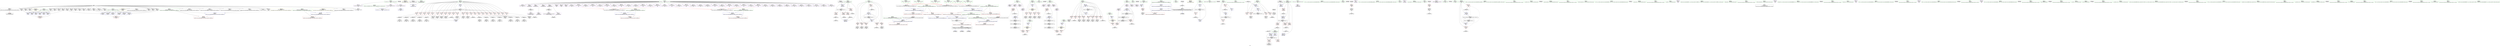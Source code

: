 digraph "SVFG" {
	label="SVFG";

	Node0x55dfea740910 [shape=record,color=grey,label="{NodeID: 0\nNullPtr}"];
	Node0x55dfea740910 -> Node0x55dfea769220[style=solid];
	Node0x55dfea740910 -> Node0x55dfea769320[style=solid];
	Node0x55dfea740910 -> Node0x55dfea7693f0[style=solid];
	Node0x55dfea740910 -> Node0x55dfea7694c0[style=solid];
	Node0x55dfea740910 -> Node0x55dfea769590[style=solid];
	Node0x55dfea740910 -> Node0x55dfea769660[style=solid];
	Node0x55dfea740910 -> Node0x55dfea769770[style=solid];
	Node0x55dfea740910 -> Node0x55dfea769840[style=solid];
	Node0x55dfea740910 -> Node0x55dfea769910[style=solid];
	Node0x55dfea740910 -> Node0x55dfea7699e0[style=solid];
	Node0x55dfea740910 -> Node0x55dfea769ab0[style=solid];
	Node0x55dfea740910 -> Node0x55dfea769b80[style=solid];
	Node0x55dfea740910 -> Node0x55dfea769c50[style=solid];
	Node0x55dfea740910 -> Node0x55dfea769d20[style=solid];
	Node0x55dfea740910 -> Node0x55dfea769df0[style=solid];
	Node0x55dfea740910 -> Node0x55dfea76ea80[style=solid];
	Node0x55dfea740910 -> Node0x55dfea76eb10[style=solid];
	Node0x55dfea740910 -> Node0x55dfea76eba0[style=solid];
	Node0x55dfea740910 -> Node0x55dfea76ec70[style=solid];
	Node0x55dfea740910 -> Node0x55dfea76ed40[style=solid];
	Node0x55dfea740910 -> Node0x55dfea76ee10[style=solid];
	Node0x55dfea740910 -> Node0x55dfea76eee0[style=solid];
	Node0x55dfea740910 -> Node0x55dfea76efb0[style=solid];
	Node0x55dfea740910 -> Node0x55dfea76f080[style=solid];
	Node0x55dfea740910 -> Node0x55dfea76f150[style=solid];
	Node0x55dfea740910 -> Node0x55dfea76f220[style=solid];
	Node0x55dfea740910 -> Node0x55dfea76f2f0[style=solid];
	Node0x55dfea740910 -> Node0x55dfea76f3c0[style=solid];
	Node0x55dfea740910 -> Node0x55dfea77c310[style=solid];
	Node0x55dfea7c8fd0 [shape=record,color=black,label="{NodeID: 692\n527 = PHI()\n}"];
	Node0x55dfea7ad4a0 [shape=record,color=yellow,style=double,label="{NodeID: 609\n8V_1 = ENCHI(MR_8V_0)\npts\{162 \}\nFun[__cxx_global_array_dtor]}"];
	Node0x55dfea7ad4a0 -> Node0x55dfea77c9c0[style=dashed];
	Node0x55dfea7887d0 [shape=record,color=grey,label="{NodeID: 526\n270 = Binary(269, 222, )\n}"];
	Node0x55dfea7887d0 -> Node0x55dfea76fb40[style=solid];
	Node0x55dfea77d450 [shape=record,color=blue,label="{NodeID: 360\n191\<--395\nehselector.slot\<--\nmain\n}"];
	Node0x55dfea77d450 -> Node0x55dfea7799c0[style=dashed];
	Node0x55dfea778f30 [shape=record,color=red,label="{NodeID: 277\n294\<--183\n\<--i\nmain\n}"];
	Node0x55dfea778f30 -> Node0x55dfea789250[style=solid];
	Node0x55dfea76cc00 [shape=record,color=purple,label="{NodeID: 194\n258\<--14\narrayidx22\<--_Z1sB5cxx11\nmain\n}"];
	Node0x55dfea769c50 [shape=record,color=black,label="{NodeID: 111\n395\<--3\n\<--dummyVal\nmain\n}"];
	Node0x55dfea769c50 -> Node0x55dfea77d450[style=solid];
	Node0x55dfea74d7f0 [shape=record,color=green,label="{NodeID: 28\n14\<--19\n_Z1sB5cxx11\<--_Z1sB5cxx11_field_insensitive\nGlob }"];
	Node0x55dfea74d7f0 -> Node0x55dfea771c90[style=solid];
	Node0x55dfea74d7f0 -> Node0x55dfea771d60[style=solid];
	Node0x55dfea74d7f0 -> Node0x55dfea771e30[style=solid];
	Node0x55dfea74d7f0 -> Node0x55dfea771f00[style=solid];
	Node0x55dfea74d7f0 -> Node0x55dfea771fd0[style=solid];
	Node0x55dfea74d7f0 -> Node0x55dfea7720a0[style=solid];
	Node0x55dfea74d7f0 -> Node0x55dfea772170[style=solid];
	Node0x55dfea74d7f0 -> Node0x55dfea772240[style=solid];
	Node0x55dfea74d7f0 -> Node0x55dfea772310[style=solid];
	Node0x55dfea74d7f0 -> Node0x55dfea7723e0[style=solid];
	Node0x55dfea74d7f0 -> Node0x55dfea7724b0[style=solid];
	Node0x55dfea74d7f0 -> Node0x55dfea772580[style=solid];
	Node0x55dfea74d7f0 -> Node0x55dfea772650[style=solid];
	Node0x55dfea74d7f0 -> Node0x55dfea772720[style=solid];
	Node0x55dfea74d7f0 -> Node0x55dfea7727f0[style=solid];
	Node0x55dfea74d7f0 -> Node0x55dfea7728c0[style=solid];
	Node0x55dfea74d7f0 -> Node0x55dfea76ca60[style=solid];
	Node0x55dfea74d7f0 -> Node0x55dfea76cb30[style=solid];
	Node0x55dfea74d7f0 -> Node0x55dfea76cc00[style=solid];
	Node0x55dfea74d7f0 -> Node0x55dfea76ccd0[style=solid];
	Node0x55dfea74d7f0 -> Node0x55dfea76cda0[style=solid];
	Node0x55dfea74d7f0 -> Node0x55dfea76ce70[style=solid];
	Node0x55dfea74d7f0 -> Node0x55dfea76cf40[style=solid];
	Node0x55dfea74d7f0 -> Node0x55dfea76d010[style=solid];
	Node0x55dfea74d7f0 -> Node0x55dfea76d0e0[style=solid];
	Node0x55dfea74d7f0 -> Node0x55dfea76d1b0[style=solid];
	Node0x55dfea74d7f0 -> Node0x55dfea76d280[style=solid];
	Node0x55dfea74d7f0 -> Node0x55dfea76d350[style=solid];
	Node0x55dfea74d7f0 -> Node0x55dfea76d420[style=solid];
	Node0x55dfea74d7f0 -> Node0x55dfea76d4f0[style=solid];
	Node0x55dfea74d7f0 -> Node0x55dfea76d5c0[style=solid];
	Node0x55dfea74d7f0 -> Node0x55dfea76d690[style=solid];
	Node0x55dfea74d7f0 -> Node0x55dfea76d760[style=solid];
	Node0x55dfea74d7f0 -> Node0x55dfea76d830[style=solid];
	Node0x55dfea74d7f0 -> Node0x55dfea76d900[style=solid];
	Node0x55dfea74d7f0 -> Node0x55dfea76d9d0[style=solid];
	Node0x55dfea74d7f0 -> Node0x55dfea76daa0[style=solid];
	Node0x55dfea74d7f0 -> Node0x55dfea76db70[style=solid];
	Node0x55dfea74d7f0 -> Node0x55dfea76dc40[style=solid];
	Node0x55dfea74d7f0 -> Node0x55dfea76dd10[style=solid];
	Node0x55dfea74d7f0 -> Node0x55dfea76dde0[style=solid];
	Node0x55dfea74d7f0 -> Node0x55dfea76deb0[style=solid];
	Node0x55dfea74d7f0 -> Node0x55dfea76df80[style=solid];
	Node0x55dfea74d7f0 -> Node0x55dfea76e050[style=solid];
	Node0x55dfea74d7f0 -> Node0x55dfea76e120[style=solid];
	Node0x55dfea74d7f0 -> Node0x55dfea76e1f0[style=solid];
	Node0x55dfea74d7f0 -> Node0x55dfea76e2c0[style=solid];
	Node0x55dfea7761c0 [shape=record,color=grey,label="{NodeID: 554\n110 = cmp(109, 96, )\n}"];
	Node0x55dfea77a5f0 [shape=record,color=red,label="{NodeID: 305\n488\<--207\n\<--j143\nmain\n}"];
	Node0x55dfea77a5f0 -> Node0x55dfea78dc60[style=solid];
	Node0x55dfea76e2c0 [shape=record,color=purple,label="{NodeID: 222\n526\<--14\narrayidx167\<--_Z1sB5cxx11\nmain\n}"];
	Node0x55dfea76fe80 [shape=record,color=black,label="{NodeID: 139\n296\<--295\nidxprom57\<--sub56\nmain\n}"];
	Node0x55dfea76a6b0 [shape=record,color=green,label="{NodeID: 56\n185\<--186\nref.tmp\<--ref.tmp_field_insensitive\nmain\n|{<s0>10|<s1>12}}"];
	Node0x55dfea76a6b0:s0 -> Node0x55dfea7c9d80[style=solid,color=red];
	Node0x55dfea76a6b0:s1 -> Node0x55dfea7c98e0[style=solid,color=red];
	Node0x55dfea77bd10 [shape=record,color=blue,label="{NodeID: 333\n31\<--27\nR\<--\nGlob }"];
	Node0x55dfea77bd10 -> Node0x55dfea7a0e40[style=dashed];
	Node0x55dfea777940 [shape=record,color=red,label="{NodeID: 250\n521\<--29\n\<--n\nmain\n}"];
	Node0x55dfea777940 -> Node0x55dfea771540[style=solid];
	Node0x55dfea771540 [shape=record,color=black,label="{NodeID: 167\n522\<--521\nidxprom164\<--\nmain\n}"];
	Node0x55dfea76bfe0 [shape=record,color=green,label="{NodeID: 84\n597\<--598\n__lhs.addr\<--__lhs.addr_field_insensitive\n_ZStplIcSt11char_traitsIcESaIcEENSt7__cxx1112basic_stringIT_T0_T1_EERKS8_SA_\n}"];
	Node0x55dfea76bfe0 -> Node0x55dfea77b560[style=solid];
	Node0x55dfea76bfe0 -> Node0x55dfea77e490[style=solid];
	Node0x55dfea755d90 [shape=record,color=green,label="{NodeID: 1\n7\<--1\n__dso_handle\<--dummyObj\nGlob }"];
	Node0x55dfea7c90d0 [shape=record,color=black,label="{NodeID: 693\n530 = PHI()\n}"];
	Node0x55dfea788950 [shape=record,color=grey,label="{NodeID: 527\n311 = Binary(310, 222, )\n}"];
	Node0x55dfea788950 -> Node0x55dfea7700f0[style=solid];
	Node0x55dfea77d520 [shape=record,color=blue,label="{NodeID: 361\n189\<--402\nexn.slot\<--\nmain\n}"];
	Node0x55dfea77d520 -> Node0x55dfea7798f0[style=dashed];
	Node0x55dfea779000 [shape=record,color=red,label="{NodeID: 278\n299\<--183\n\<--i\nmain\n}"];
	Node0x55dfea779000 -> Node0x55dfea788dd0[style=solid];
	Node0x55dfea76ccd0 [shape=record,color=purple,label="{NodeID: 195\n267\<--14\narrayidx28\<--_Z1sB5cxx11\nmain\n}"];
	Node0x55dfea769d20 [shape=record,color=black,label="{NodeID: 112\n401\<--3\n\<--dummyVal\nmain\n}"];
	Node0x55dfea74d8f0 [shape=record,color=green,label="{NodeID: 29\n20\<--21\ncs\<--cs_field_insensitive\nGlob }"];
	Node0x55dfea74d8f0 -> Node0x55dfea76e390[style=solid];
	Node0x55dfea74d8f0 -> Node0x55dfea76e460[style=solid];
	Node0x55dfea74d8f0 -> Node0x55dfea76e530[style=solid];
	Node0x55dfea74d8f0 -> Node0x55dfea76e600[style=solid];
	Node0x55dfea776340 [shape=record,color=grey,label="{NodeID: 555\n327 = cmp(326, 328, )\n}"];
	Node0x55dfea77a6c0 [shape=record,color=red,label="{NodeID: 306\n494\<--207\n\<--j143\nmain\n}"];
	Node0x55dfea77a6c0 -> Node0x55dfea771130[style=solid];
	Node0x55dfea76e390 [shape=record,color=purple,label="{NodeID: 223\n442\<--20\narrayidx124\<--cs\nmain\n}"];
	Node0x55dfea76ff50 [shape=record,color=black,label="{NodeID: 140\n301\<--300\nidxprom61\<--sub60\nmain\n}"];
	Node0x55dfea76a780 [shape=record,color=green,label="{NodeID: 57\n187\<--188\nref.tmp8\<--ref.tmp8_field_insensitive\nmain\n|{<s0>11|<s1>12}}"];
	Node0x55dfea76a780:s0 -> Node0x55dfea7c9d80[style=solid,color=red];
	Node0x55dfea76a780:s1 -> Node0x55dfea7c9bc0[style=solid,color=red];
	Node0x55dfea77be10 [shape=record,color=blue,label="{NodeID: 334\n33\<--27\nP\<--\nGlob }"];
	Node0x55dfea77be10 -> Node0x55dfea7a0f20[style=dashed];
	Node0x55dfea777a10 [shape=record,color=red,label="{NodeID: 251\n518\<--31\n\<--R\nmain\n}"];
	Node0x55dfea777a10 -> Node0x55dfea78e560[style=solid];
	Node0x55dfea771610 [shape=record,color=black,label="{NodeID: 168\n525\<--524\nidxprom166\<--\nmain\n}"];
	Node0x55dfea76c0b0 [shape=record,color=green,label="{NodeID: 85\n599\<--600\n__rhs.addr\<--__rhs.addr_field_insensitive\n_ZStplIcSt11char_traitsIcESaIcEENSt7__cxx1112basic_stringIT_T0_T1_EERKS8_SA_\n}"];
	Node0x55dfea76c0b0 -> Node0x55dfea77b630[style=solid];
	Node0x55dfea76c0b0 -> Node0x55dfea77e560[style=solid];
	Node0x55dfea756050 [shape=record,color=green,label="{NodeID: 2\n8\<--1\n.str\<--dummyObj\nGlob }"];
	Node0x55dfea7c91a0 [shape=record,color=black,label="{NodeID: 694\n548 = PHI()\n}"];
	Node0x55dfea788ad0 [shape=record,color=grey,label="{NodeID: 528\n306 = Binary(305, 222, )\n}"];
	Node0x55dfea788ad0 -> Node0x55dfea770020[style=solid];
	Node0x55dfea77d5f0 [shape=record,color=blue,label="{NodeID: 362\n191\<--404\nehselector.slot\<--\nmain\n}"];
	Node0x55dfea77d5f0 -> Node0x55dfea7799c0[style=dashed];
	Node0x55dfea7790d0 [shape=record,color=red,label="{NodeID: 279\n305\<--183\n\<--i\nmain\n}"];
	Node0x55dfea7790d0 -> Node0x55dfea788ad0[style=solid];
	Node0x55dfea76cda0 [shape=record,color=purple,label="{NodeID: 196\n268\<--14\narrayidx29\<--_Z1sB5cxx11\nmain\n|{<s0>16}}"];
	Node0x55dfea76cda0:s0 -> Node0x55dfea7ca360[style=solid,color=red];
	Node0x55dfea769df0 [shape=record,color=black,label="{NodeID: 113\n402\<--3\n\<--dummyVal\nmain\n}"];
	Node0x55dfea769df0 -> Node0x55dfea77d520[style=solid];
	Node0x55dfea74d9f0 [shape=record,color=green,label="{NodeID: 30\n22\<--23\ncr\<--cr_field_insensitive\nGlob }"];
	Node0x55dfea74d9f0 -> Node0x55dfea76e6d0[style=solid];
	Node0x55dfea74d9f0 -> Node0x55dfea76e7a0[style=solid];
	Node0x55dfea74d9f0 -> Node0x55dfea76e870[style=solid];
	Node0x55dfea74d9f0 -> Node0x55dfea76e940[style=solid];
	Node0x55dfea7764c0 [shape=record,color=grey,label="{NodeID: 556\n225 = cmp(224, 226, )\n}"];
	Node0x55dfea77a790 [shape=record,color=red,label="{NodeID: 307\n504\<--207\n\<--j143\nmain\n}"];
	Node0x55dfea77a790 -> Node0x55dfea7712d0[style=solid];
	Node0x55dfea76e460 [shape=record,color=purple,label="{NodeID: 224\n445\<--20\narrayidx126\<--cs\nmain\n}"];
	Node0x55dfea76e460 -> Node0x55dfea77ae10[style=solid];
	Node0x55dfea76e460 -> Node0x55dfea77d930[style=solid];
	Node0x55dfea770020 [shape=record,color=black,label="{NodeID: 141\n307\<--306\nidxprom66\<--sub65\nmain\n}"];
	Node0x55dfea76a850 [shape=record,color=green,label="{NodeID: 58\n189\<--190\nexn.slot\<--exn.slot_field_insensitive\nmain\n}"];
	Node0x55dfea76a850 -> Node0x55dfea7798f0[style=solid];
	Node0x55dfea76a850 -> Node0x55dfea77cea0[style=solid];
	Node0x55dfea76a850 -> Node0x55dfea77d040[style=solid];
	Node0x55dfea76a850 -> Node0x55dfea77d1e0[style=solid];
	Node0x55dfea76a850 -> Node0x55dfea77d380[style=solid];
	Node0x55dfea76a850 -> Node0x55dfea77d520[style=solid];
	Node0x55dfea76a850 -> Node0x55dfea77d6c0[style=solid];
	Node0x55dfea77bf10 [shape=record,color=blue,label="{NodeID: 335\n35\<--27\nS\<--\nGlob }"];
	Node0x55dfea77bf10 -> Node0x55dfea7a1000[style=dashed];
	Node0x55dfea777ae0 [shape=record,color=red,label="{NodeID: 252\n508\<--33\n\<--P\nmain\n}"];
	Node0x55dfea777ae0 -> Node0x55dfea776640[style=solid];
	Node0x55dfea7716e0 [shape=record,color=black,label="{NodeID: 169\n180\<--558\nmain_ret\<--\nmain\n}"];
	Node0x55dfea76c180 [shape=record,color=green,label="{NodeID: 86\n601\<--602\nnrvo\<--nrvo_field_insensitive\n_ZStplIcSt11char_traitsIcESaIcEENSt7__cxx1112basic_stringIT_T0_T1_EERKS8_SA_\n}"];
	Node0x55dfea76c180 -> Node0x55dfea77b700[style=solid];
	Node0x55dfea76c180 -> Node0x55dfea77e630[style=solid];
	Node0x55dfea76c180 -> Node0x55dfea77e700[style=solid];
	Node0x55dfea7560e0 [shape=record,color=green,label="{NodeID: 3\n10\<--1\n.str.1\<--dummyObj\nGlob }"];
	Node0x55dfea7c9270 [shape=record,color=black,label="{NodeID: 695\n581 = PHI(666, )\n}"];
	Node0x55dfea788c50 [shape=record,color=grey,label="{NodeID: 529\n276 = Binary(275, 222, )\n}"];
	Node0x55dfea788c50 -> Node0x55dfea76fc10[style=solid];
	Node0x55dfea77d6c0 [shape=record,color=blue,label="{NodeID: 363\n189\<--408\nexn.slot\<--\nmain\n}"];
	Node0x55dfea77d6c0 -> Node0x55dfea7798f0[style=dashed];
	Node0x55dfea7791a0 [shape=record,color=red,label="{NodeID: 280\n310\<--183\n\<--i\nmain\n}"];
	Node0x55dfea7791a0 -> Node0x55dfea788950[style=solid];
	Node0x55dfea76ce70 [shape=record,color=purple,label="{NodeID: 197\n272\<--14\narrayidx32\<--_Z1sB5cxx11\nmain\n}"];
	Node0x55dfea76ea80 [shape=record,color=black,label="{NodeID: 114\n404\<--3\n\<--dummyVal\nmain\n}"];
	Node0x55dfea76ea80 -> Node0x55dfea77d5f0[style=solid];
	Node0x55dfea74daf0 [shape=record,color=green,label="{NodeID: 31\n24\<--25\ncp\<--cp_field_insensitive\nGlob }"];
	Node0x55dfea74daf0 -> Node0x55dfea7769b0[style=solid];
	Node0x55dfea74daf0 -> Node0x55dfea776a40[style=solid];
	Node0x55dfea74daf0 -> Node0x55dfea776b10[style=solid];
	Node0x55dfea74daf0 -> Node0x55dfea776be0[style=solid];
	Node0x55dfea7b02f0 [shape=record,color=yellow,style=double,label="{NodeID: 640\nRETMU(8V_2)\npts\{162 \}\nFun[__cxx_global_array_dtor]}"];
	Node0x55dfea776640 [shape=record,color=grey,label="{NodeID: 557\n509 = cmp(507, 508, )\n}"];
	Node0x55dfea77a860 [shape=record,color=red,label="{NodeID: 308\n514\<--207\n\<--j143\nmain\n}"];
	Node0x55dfea77a860 -> Node0x55dfea771470[style=solid];
	Node0x55dfea76e530 [shape=record,color=purple,label="{NodeID: 225\n493\<--20\narrayidx148\<--cs\nmain\n}"];
	Node0x55dfea7700f0 [shape=record,color=black,label="{NodeID: 142\n312\<--311\nidxprom70\<--sub69\nmain\n}"];
	Node0x55dfea76a920 [shape=record,color=green,label="{NodeID: 59\n191\<--192\nehselector.slot\<--ehselector.slot_field_insensitive\nmain\n}"];
	Node0x55dfea76a920 -> Node0x55dfea7799c0[style=solid];
	Node0x55dfea76a920 -> Node0x55dfea77cf70[style=solid];
	Node0x55dfea76a920 -> Node0x55dfea77d110[style=solid];
	Node0x55dfea76a920 -> Node0x55dfea77d2b0[style=solid];
	Node0x55dfea76a920 -> Node0x55dfea77d450[style=solid];
	Node0x55dfea76a920 -> Node0x55dfea77d5f0[style=solid];
	Node0x55dfea76a920 -> Node0x55dfea77d790[style=solid];
	Node0x55dfea77c010 [shape=record,color=blue,label="{NodeID: 336\n37\<--27\n__\<--\nGlob }"];
	Node0x55dfea77c010 -> Node0x55dfea7a1ba0[style=dashed];
	Node0x55dfea777bb0 [shape=record,color=red,label="{NodeID: 253\n498\<--35\n\<--S\nmain\n}"];
	Node0x55dfea777bb0 -> Node0x55dfea7767c0[style=solid];
	Node0x55dfea7717b0 [shape=record,color=black,label="{NodeID: 170\n568\<--591\n_ZSt3minINSt7__cxx1112basic_stringIcSt11char_traitsIcESaIcEEEERKT_S8_S8__ret\<--\n_ZSt3minINSt7__cxx1112basic_stringIcSt11char_traitsIcESaIcEEEERKT_S8_S8_\n|{<s0>12|<s1>18|<s2>24}}"];
	Node0x55dfea7717b0:s0 -> Node0x55dfea7c7e30[style=solid,color=blue];
	Node0x55dfea7717b0:s1 -> Node0x55dfea7c8930[style=solid,color=blue];
	Node0x55dfea7717b0:s2 -> Node0x55dfea7c8bf0[style=solid,color=blue];
	Node0x55dfea76c250 [shape=record,color=green,label="{NodeID: 87\n603\<--604\nexn.slot\<--exn.slot_field_insensitive\n_ZStplIcSt11char_traitsIcESaIcEENSt7__cxx1112basic_stringIT_T0_T1_EERKS8_SA_\n}"];
	Node0x55dfea76c250 -> Node0x55dfea77b7d0[style=solid];
	Node0x55dfea76c250 -> Node0x55dfea772990[style=solid];
	Node0x55dfea756170 [shape=record,color=green,label="{NodeID: 4\n12\<--1\n__PRETTY_FUNCTION__._Z6powmodxx\<--dummyObj\nGlob }"];
	Node0x55dfea7c9410 [shape=record,color=black,label="{NodeID: 696\n616 = PHI()\n}"];
	Node0x55dfea788dd0 [shape=record,color=grey,label="{NodeID: 530\n300 = Binary(299, 222, )\n}"];
	Node0x55dfea788dd0 -> Node0x55dfea76ff50[style=solid];
	Node0x55dfea77d790 [shape=record,color=blue,label="{NodeID: 364\n191\<--410\nehselector.slot\<--\nmain\n}"];
	Node0x55dfea77d790 -> Node0x55dfea7799c0[style=dashed];
	Node0x55dfea779270 [shape=record,color=red,label="{NodeID: 281\n317\<--183\n\<--i\nmain\n}"];
	Node0x55dfea779270 -> Node0x55dfea7701c0[style=solid];
	Node0x55dfea76cf40 [shape=record,color=purple,label="{NodeID: 198\n273\<--14\narrayidx33\<--_Z1sB5cxx11\nmain\n|{<s0>16}}"];
	Node0x55dfea76cf40:s0 -> Node0x55dfea7ca5b0[style=solid,color=red];
	Node0x55dfea76eb10 [shape=record,color=black,label="{NodeID: 115\n407\<--3\n\<--dummyVal\nmain\n}"];
	Node0x55dfea768060 [shape=record,color=green,label="{NodeID: 32\n26\<--28\n_\<--__field_insensitive\nGlob }"];
	Node0x55dfea768060 -> Node0x55dfea777530[style=solid];
	Node0x55dfea768060 -> Node0x55dfea777600[style=solid];
	Node0x55dfea768060 -> Node0x55dfea77bb10[style=solid];
	Node0x55dfea768060 -> Node0x55dfea77e080[style=solid];
	Node0x55dfea7767c0 [shape=record,color=grey,label="{NodeID: 558\n499 = cmp(497, 498, )\n}"];
	Node0x55dfea77a930 [shape=record,color=red,label="{NodeID: 309\n524\<--207\n\<--j143\nmain\n}"];
	Node0x55dfea77a930 -> Node0x55dfea771610[style=solid];
	Node0x55dfea76e600 [shape=record,color=purple,label="{NodeID: 226\n496\<--20\narrayidx150\<--cs\nmain\n}"];
	Node0x55dfea76e600 -> Node0x55dfea77aee0[style=solid];
	Node0x55dfea7701c0 [shape=record,color=black,label="{NodeID: 143\n318\<--317\nidxprom78\<--\nmain\n}"];
	Node0x55dfea76a9f0 [shape=record,color=green,label="{NodeID: 60\n193\<--194\nref.tmp25\<--ref.tmp25_field_insensitive\nmain\n|{<s0>16|<s1>18}}"];
	Node0x55dfea76a9f0:s0 -> Node0x55dfea7c9d80[style=solid,color=red];
	Node0x55dfea76a9f0:s1 -> Node0x55dfea7c98e0[style=solid,color=red];
	Node0x55dfea77c110 [shape=record,color=blue,label="{NodeID: 337\n714\<--49\nllvm.global_ctors_0\<--\nGlob }"];
	Node0x55dfea777c80 [shape=record,color=red,label="{NodeID: 254\n478\<--37\n\<--__\nmain\n}"];
	Node0x55dfea777c80 -> Node0x55dfea774b40[style=solid];
	Node0x55dfea771880 [shape=record,color=black,label="{NodeID: 171\n666\<--680\n_ZStltIcSt11char_traitsIcESaIcEEbRKNSt7__cxx1112basic_stringIT_T0_T1_EESA__ret\<--cmp\n_ZStltIcSt11char_traitsIcESaIcEEbRKNSt7__cxx1112basic_stringIT_T0_T1_EESA_\n|{<s0>44}}"];
	Node0x55dfea771880:s0 -> Node0x55dfea7c9270[style=solid,color=blue];
	Node0x55dfea76c320 [shape=record,color=green,label="{NodeID: 88\n605\<--606\nehselector.slot\<--ehselector.slot_field_insensitive\n_ZStplIcSt11char_traitsIcESaIcEENSt7__cxx1112basic_stringIT_T0_T1_EERKS8_SA_\n}"];
	Node0x55dfea76c320 -> Node0x55dfea77b8a0[style=solid];
	Node0x55dfea76c320 -> Node0x55dfea772a60[style=solid];
	Node0x55dfea756200 [shape=record,color=green,label="{NodeID: 5\n27\<--1\n\<--dummyObj\nCan only get source location for instruction, argument, global var or function.}"];
	Node0x55dfea7c94e0 [shape=record,color=black,label="{NodeID: 697\n677 = PHI()\n}"];
	Node0x55dfea7c94e0 -> Node0x55dfea78dde0[style=solid];
	Node0x55dfea788f50 [shape=record,color=grey,label="{NodeID: 531\n453 = Binary(452, 222, )\n}"];
	Node0x55dfea788f50 -> Node0x55dfea77da00[style=solid];
	Node0x55dfea77d860 [shape=record,color=blue,label="{NodeID: 365\n435\<--437\narrayidx120\<--inc121\nmain\n}"];
	Node0x55dfea77d860 -> Node0x55dfea7abba0[style=dashed];
	Node0x55dfea779340 [shape=record,color=red,label="{NodeID: 282\n333\<--183\n\<--i\nmain\n}"];
	Node0x55dfea779340 -> Node0x55dfea770290[style=solid];
	Node0x55dfea76d010 [shape=record,color=purple,label="{NodeID: 199\n278\<--14\narrayidx37\<--_Z1sB5cxx11\nmain\n}"];
	Node0x55dfea76eba0 [shape=record,color=black,label="{NodeID: 116\n408\<--3\n\<--dummyVal\nmain\n}"];
	Node0x55dfea76eba0 -> Node0x55dfea77d6c0[style=solid];
	Node0x55dfea7680f0 [shape=record,color=green,label="{NodeID: 33\n29\<--30\nn\<--n_field_insensitive\nGlob }"];
	Node0x55dfea7680f0 -> Node0x55dfea7776d0[style=solid];
	Node0x55dfea7680f0 -> Node0x55dfea7777a0[style=solid];
	Node0x55dfea7680f0 -> Node0x55dfea777870[style=solid];
	Node0x55dfea7680f0 -> Node0x55dfea777940[style=solid];
	Node0x55dfea7680f0 -> Node0x55dfea77bc10[style=solid];
	Node0x55dfea78d9a0 [shape=record,color=grey,label="{NodeID: 559\n343 = cmp(332, 342, )\n}"];
	Node0x55dfea77aa00 [shape=record,color=red,label="{NodeID: 310\n540\<--207\n\<--j143\nmain\n}"];
	Node0x55dfea77aa00 -> Node0x55dfea775140[style=solid];
	Node0x55dfea76e6d0 [shape=record,color=purple,label="{NodeID: 227\n363\<--22\narrayidx105\<--cr\nmain\n}"];
	Node0x55dfea770290 [shape=record,color=black,label="{NodeID: 144\n334\<--333\nidxprom89\<--\nmain\n}"];
	Node0x55dfea76aac0 [shape=record,color=green,label="{NodeID: 61\n195\<--196\nref.tmp34\<--ref.tmp34_field_insensitive\nmain\n|{<s0>17|<s1>18}}"];
	Node0x55dfea76aac0:s0 -> Node0x55dfea7c9d80[style=solid,color=red];
	Node0x55dfea76aac0:s1 -> Node0x55dfea7c9bc0[style=solid,color=red];
	Node0x55dfea77c210 [shape=record,color=blue,label="{NodeID: 338\n715\<--50\nllvm.global_ctors_1\<--_GLOBAL__sub_I_apiapiapiad_0_0.cpp\nGlob }"];
	Node0x55dfea777d50 [shape=record,color=red,label="{NodeID: 255\n90\<--80\n\<--a.addr\n_Z6powmodxx\n}"];
	Node0x55dfea777d50 -> Node0x55dfea7893d0[style=solid];
	Node0x55dfea771950 [shape=record,color=purple,label="{NodeID: 172\n59\<--4\n\<--_ZStL8__ioinit\n__cxx_global_var_init\n}"];
	Node0x55dfea76c3f0 [shape=record,color=green,label="{NodeID: 89\n613\<--614\n_ZNSt7__cxx1112basic_stringIcSt11char_traitsIcESaIcEEC1ERKS4_\<--_ZNSt7__cxx1112basic_stringIcSt11char_traitsIcESaIcEEC1ERKS4__field_insensitive\n}"];
	Node0x55dfea7573b0 [shape=record,color=green,label="{NodeID: 6\n39\<--1\n.str.3\<--dummyObj\nGlob }"];
	Node0x55dfea7c9610 [shape=record,color=black,label="{NodeID: 698\n693 = PHI()\n}"];
	Node0x55dfea7890d0 [shape=record,color=grey,label="{NodeID: 532\n281 = Binary(280, 222, )\n}"];
	Node0x55dfea7890d0 -> Node0x55dfea76fce0[style=solid];
	Node0x55dfea77d930 [shape=record,color=blue,label="{NodeID: 366\n445\<--447\narrayidx126\<--inc127\nmain\n}"];
	Node0x55dfea77d930 -> Node0x55dfea7ab1a0[style=dashed];
	Node0x55dfea779410 [shape=record,color=red,label="{NodeID: 283\n345\<--183\n\<--i\nmain\n}"];
	Node0x55dfea779410 -> Node0x55dfea770500[style=solid];
	Node0x55dfea76d0e0 [shape=record,color=purple,label="{NodeID: 200\n279\<--14\narrayidx38\<--_Z1sB5cxx11\nmain\n|{<s0>17}}"];
	Node0x55dfea76d0e0:s0 -> Node0x55dfea7ca360[style=solid,color=red];
	Node0x55dfea76ec70 [shape=record,color=black,label="{NodeID: 117\n410\<--3\n\<--dummyVal\nmain\n}"];
	Node0x55dfea76ec70 -> Node0x55dfea77d790[style=solid];
	Node0x55dfea7681b0 [shape=record,color=green,label="{NodeID: 34\n31\<--32\nR\<--R_field_insensitive\nGlob }"];
	Node0x55dfea7681b0 -> Node0x55dfea777a10[style=solid];
	Node0x55dfea7681b0 -> Node0x55dfea77bd10[style=solid];
	Node0x55dfea78dae0 [shape=record,color=grey,label="{NodeID: 560\n151 = cmp(145, 150, )\n}"];
	Node0x55dfea77aad0 [shape=record,color=red,label="{NodeID: 311\n356\<--353\n\<--call101\nmain\n}"];
	Node0x55dfea77aad0 -> Node0x55dfea770770[style=solid];
	Node0x55dfea76e7a0 [shape=record,color=purple,label="{NodeID: 228\n366\<--22\narrayidx107\<--cr\nmain\n}"];
	Node0x55dfea76e7a0 -> Node0x55dfea77aba0[style=solid];
	Node0x55dfea76e7a0 -> Node0x55dfea77cdd0[style=solid];
	Node0x55dfea770360 [shape=record,color=black,label="{NodeID: 145\n337\<--336\nidxprom91\<--\nmain\n}"];
	Node0x55dfea76ab90 [shape=record,color=green,label="{NodeID: 62\n197\<--198\nref.tmp55\<--ref.tmp55_field_insensitive\nmain\n|{<s0>22|<s1>24}}"];
	Node0x55dfea76ab90:s0 -> Node0x55dfea7c9d80[style=solid,color=red];
	Node0x55dfea76ab90:s1 -> Node0x55dfea7c98e0[style=solid,color=red];
	Node0x55dfea7c5210 [shape=record,color=black,label="{NodeID: 671\n160 = PHI()\n0th arg __cxx_global_array_dtor }"];
	Node0x55dfea7c5210 -> Node0x55dfea77c9c0[style=solid];
	Node0x55dfea77c310 [shape=record,color=blue, style = dotted,label="{NodeID: 339\n716\<--3\nllvm.global_ctors_2\<--dummyVal\nGlob }"];
	Node0x55dfea777e20 [shape=record,color=red,label="{NodeID: 256\n117\<--80\n\<--a.addr\n_Z6powmodxx\n}"];
	Node0x55dfea777e20 -> Node0x55dfea788350[style=solid];
	Node0x55dfea771a20 [shape=record,color=purple,label="{NodeID: 173\n99\<--8\n\<--.str\n_Z6powmodxx\n}"];
	Node0x55dfea76c4f0 [shape=record,color=green,label="{NodeID: 90\n617\<--618\n_ZNSt7__cxx1112basic_stringIcSt11char_traitsIcESaIcEE6appendERKS4_\<--_ZNSt7__cxx1112basic_stringIcSt11char_traitsIcESaIcEE6appendERKS4__field_insensitive\n}"];
	Node0x55dfea757470 [shape=record,color=green,label="{NodeID: 7\n41\<--1\n.str.4\<--dummyObj\nGlob }"];
	Node0x55dfea7c96e0 [shape=record,color=black,label="{NodeID: 699\n692 = PHI(683, )\n0th arg __clang_call_terminate }"];
	Node0x55dfea789250 [shape=record,color=grey,label="{NodeID: 533\n295 = Binary(294, 222, )\n}"];
	Node0x55dfea789250 -> Node0x55dfea76fe80[style=solid];
	Node0x55dfea77da00 [shape=record,color=blue,label="{NodeID: 367\n203\<--453\nk\<--inc129\nmain\n}"];
	Node0x55dfea77da00 -> Node0x55dfea77a110[style=dashed];
	Node0x55dfea77da00 -> Node0x55dfea77a1e0[style=dashed];
	Node0x55dfea77da00 -> Node0x55dfea77a2b0[style=dashed];
	Node0x55dfea77da00 -> Node0x55dfea77a380[style=dashed];
	Node0x55dfea77da00 -> Node0x55dfea77cd00[style=dashed];
	Node0x55dfea77da00 -> Node0x55dfea77da00[style=dashed];
	Node0x55dfea77da00 -> Node0x55dfea7a98a0[style=dashed];
	Node0x55dfea7794e0 [shape=record,color=red,label="{NodeID: 284\n361\<--183\n\<--i\nmain\n}"];
	Node0x55dfea7794e0 -> Node0x55dfea770840[style=solid];
	Node0x55dfea76d1b0 [shape=record,color=purple,label="{NodeID: 201\n283\<--14\narrayidx41\<--_Z1sB5cxx11\nmain\n}"];
	Node0x55dfea76ed40 [shape=record,color=black,label="{NodeID: 118\n562\<--3\nlpad.val\<--dummyVal\nmain\n}"];
	Node0x55dfea7682b0 [shape=record,color=green,label="{NodeID: 35\n33\<--34\nP\<--P_field_insensitive\nGlob }"];
	Node0x55dfea7682b0 -> Node0x55dfea777ae0[style=solid];
	Node0x55dfea7682b0 -> Node0x55dfea77be10[style=solid];
	Node0x55dfea78dc60 [shape=record,color=grey,label="{NodeID: 561\n489 = cmp(488, 328, )\n}"];
	Node0x55dfea77aba0 [shape=record,color=red,label="{NodeID: 312\n367\<--366\n\<--arrayidx107\nmain\n}"];
	Node0x55dfea77aba0 -> Node0x55dfea789550[style=solid];
	Node0x55dfea76e870 [shape=record,color=purple,label="{NodeID: 229\n513\<--22\narrayidx159\<--cr\nmain\n}"];
	Node0x55dfea770430 [shape=record,color=black,label="{NodeID: 146\n342\<--339\nconv\<--call93\nmain\n}"];
	Node0x55dfea770430 -> Node0x55dfea78d9a0[style=solid];
	Node0x55dfea76ac60 [shape=record,color=green,label="{NodeID: 63\n199\<--200\nref.tmp64\<--ref.tmp64_field_insensitive\nmain\n|{<s0>23|<s1>24}}"];
	Node0x55dfea76ac60:s0 -> Node0x55dfea7c9d80[style=solid,color=red];
	Node0x55dfea76ac60:s1 -> Node0x55dfea7c9bc0[style=solid,color=red];
	Node0x55dfea7c5140 [shape=record,color=black,label="{NodeID: 672\n78 = PHI()\n0th arg _Z6powmodxx }"];
	Node0x55dfea7c5140 -> Node0x55dfea77c410[style=solid];
	Node0x55dfea77c410 [shape=record,color=blue,label="{NodeID: 340\n80\<--78\na.addr\<--a\n_Z6powmodxx\n}"];
	Node0x55dfea77c410 -> Node0x55dfea777d50[style=dashed];
	Node0x55dfea77c410 -> Node0x55dfea77c680[style=dashed];
	Node0x55dfea777ef0 [shape=record,color=red,label="{NodeID: 257\n122\<--80\n\<--a.addr\n_Z6powmodxx\n}"];
	Node0x55dfea777ef0 -> Node0x55dfea7749c0[style=solid];
	Node0x55dfea771af0 [shape=record,color=purple,label="{NodeID: 174\n100\<--10\n\<--.str.1\n_Z6powmodxx\n}"];
	Node0x55dfea76c5f0 [shape=record,color=green,label="{NodeID: 91\n638\<--639\n__gxx_personality_v0\<--__gxx_personality_v0_field_insensitive\n}"];
	Node0x55dfea757530 [shape=record,color=green,label="{NodeID: 8\n43\<--1\n.str.5\<--dummyObj\nGlob }"];
	Node0x55dfea7c98e0 [shape=record,color=black,label="{NodeID: 700\n569 = PHI(185, 193, 197, )\n0th arg _ZSt3minINSt7__cxx1112basic_stringIcSt11char_traitsIcESaIcEEEERKT_S8_S8_ }"];
	Node0x55dfea7c98e0 -> Node0x55dfea77e150[style=solid];
	Node0x55dfea7893d0 [shape=record,color=grey,label="{NodeID: 534\n91 = Binary(90, 92, )\n}"];
	Node0x55dfea7893d0 -> Node0x55dfea77c680[style=solid];
	Node0x55dfea77dad0 [shape=record,color=blue,label="{NodeID: 368\n201\<--458\nj\<--inc131\nmain\n}"];
	Node0x55dfea77dad0 -> Node0x55dfea779a90[style=dashed];
	Node0x55dfea77dad0 -> Node0x55dfea779b60[style=dashed];
	Node0x55dfea77dad0 -> Node0x55dfea779c30[style=dashed];
	Node0x55dfea77dad0 -> Node0x55dfea779d00[style=dashed];
	Node0x55dfea77dad0 -> Node0x55dfea779dd0[style=dashed];
	Node0x55dfea77dad0 -> Node0x55dfea779ea0[style=dashed];
	Node0x55dfea77dad0 -> Node0x55dfea779f70[style=dashed];
	Node0x55dfea77dad0 -> Node0x55dfea77a040[style=dashed];
	Node0x55dfea77dad0 -> Node0x55dfea77dad0[style=dashed];
	Node0x55dfea77dad0 -> Node0x55dfea7a93a0[style=dashed];
	Node0x55dfea7795b0 [shape=record,color=red,label="{NodeID: 285\n416\<--183\n\<--i\nmain\n}"];
	Node0x55dfea7795b0 -> Node0x55dfea7709e0[style=solid];
	Node0x55dfea76d280 [shape=record,color=purple,label="{NodeID: 202\n284\<--14\narrayidx42\<--_Z1sB5cxx11\nmain\n|{<s0>17}}"];
	Node0x55dfea76d280:s0 -> Node0x55dfea7ca5b0[style=solid,color=red];
	Node0x55dfea76ee10 [shape=record,color=black,label="{NodeID: 119\n563\<--3\nlpad.val181\<--dummyVal\nmain\n}"];
	Node0x55dfea7683b0 [shape=record,color=green,label="{NodeID: 36\n35\<--36\nS\<--S_field_insensitive\nGlob }"];
	Node0x55dfea7683b0 -> Node0x55dfea777bb0[style=solid];
	Node0x55dfea7683b0 -> Node0x55dfea77bf10[style=solid];
	Node0x55dfea78dde0 [shape=record,color=grey,label="{NodeID: 562\n680 = cmp(677, 27, )\n}"];
	Node0x55dfea78dde0 -> Node0x55dfea771880[style=solid];
	Node0x55dfea77ac70 [shape=record,color=red,label="{NodeID: 313\n425\<--424\n\<--call113\nmain\n}"];
	Node0x55dfea77ac70 -> Node0x55dfea770c50[style=solid];
	Node0x55dfea76e940 [shape=record,color=purple,label="{NodeID: 230\n516\<--22\narrayidx161\<--cr\nmain\n}"];
	Node0x55dfea76e940 -> Node0x55dfea77b080[style=solid];
	Node0x55dfea770500 [shape=record,color=black,label="{NodeID: 147\n346\<--345\nidxprom96\<--\nmain\n}"];
	Node0x55dfea76ad30 [shape=record,color=green,label="{NodeID: 64\n201\<--202\nj\<--j_field_insensitive\nmain\n}"];
	Node0x55dfea76ad30 -> Node0x55dfea779a90[style=solid];
	Node0x55dfea76ad30 -> Node0x55dfea779b60[style=solid];
	Node0x55dfea76ad30 -> Node0x55dfea779c30[style=solid];
	Node0x55dfea76ad30 -> Node0x55dfea779d00[style=solid];
	Node0x55dfea76ad30 -> Node0x55dfea779dd0[style=solid];
	Node0x55dfea76ad30 -> Node0x55dfea779ea0[style=solid];
	Node0x55dfea76ad30 -> Node0x55dfea779f70[style=solid];
	Node0x55dfea76ad30 -> Node0x55dfea77a040[style=solid];
	Node0x55dfea76ad30 -> Node0x55dfea77cc30[style=solid];
	Node0x55dfea76ad30 -> Node0x55dfea77dad0[style=solid];
	Node0x55dfea7c6b20 [shape=record,color=black,label="{NodeID: 673\n79 = PHI()\n1st arg _Z6powmodxx }"];
	Node0x55dfea7c6b20 -> Node0x55dfea77c4e0[style=solid];
	Node0x55dfea7a75a0 [shape=record,color=black,label="{NodeID: 590\nMR_2V_4 = PHI(MR_2V_5, MR_2V_3, )\npts\{81 \}\n}"];
	Node0x55dfea7a75a0 -> Node0x55dfea777e20[style=dashed];
	Node0x55dfea7a75a0 -> Node0x55dfea777ef0[style=dashed];
	Node0x55dfea7a75a0 -> Node0x55dfea777fc0[style=dashed];
	Node0x55dfea7a75a0 -> Node0x55dfea77c820[style=dashed];
	Node0x55dfea77c4e0 [shape=record,color=blue,label="{NodeID: 341\n82\<--79\nb.addr\<--b\n_Z6powmodxx\n}"];
	Node0x55dfea77c4e0 -> Node0x55dfea778090[style=dashed];
	Node0x55dfea77c4e0 -> Node0x55dfea7a7aa0[style=dashed];
	Node0x55dfea777fc0 [shape=record,color=red,label="{NodeID: 258\n123\<--80\n\<--a.addr\n_Z6powmodxx\n}"];
	Node0x55dfea777fc0 -> Node0x55dfea7749c0[style=solid];
	Node0x55dfea771bc0 [shape=record,color=purple,label="{NodeID: 175\n101\<--12\n\<--__PRETTY_FUNCTION__._Z6powmodxx\n_Z6powmodxx\n}"];
	Node0x55dfea76c6f0 [shape=record,color=green,label="{NodeID: 92\n669\<--670\n__lhs.addr\<--__lhs.addr_field_insensitive\n_ZStltIcSt11char_traitsIcESaIcEEbRKNSt7__cxx1112basic_stringIT_T0_T1_EESA_\n}"];
	Node0x55dfea76c6f0 -> Node0x55dfea77b970[style=solid];
	Node0x55dfea76c6f0 -> Node0x55dfea772b30[style=solid];
	Node0x55dfea7575f0 [shape=record,color=green,label="{NodeID: 9\n45\<--1\n_ZSt4cout\<--dummyObj\nGlob }"];
	Node0x55dfea7c9bc0 [shape=record,color=black,label="{NodeID: 701\n570 = PHI(187, 195, 199, )\n1st arg _ZSt3minINSt7__cxx1112basic_stringIcSt11char_traitsIcESaIcEEEERKT_S8_S8_ }"];
	Node0x55dfea7c9bc0 -> Node0x55dfea77e220[style=solid];
	Node0x55dfea789550 [shape=record,color=grey,label="{NodeID: 535\n368 = Binary(367, 222, )\n}"];
	Node0x55dfea789550 -> Node0x55dfea77cdd0[style=solid];
	Node0x55dfea77dba0 [shape=record,color=blue,label="{NodeID: 369\n183\<--463\ni\<--inc134\nmain\n}"];
	Node0x55dfea77dba0 -> Node0x55dfea7a8ea0[style=dashed];
	Node0x55dfea779680 [shape=record,color=red,label="{NodeID: 286\n430\<--183\n\<--i\nmain\n}"];
	Node0x55dfea779680 -> Node0x55dfea770d20[style=solid];
	Node0x55dfea76d350 [shape=record,color=purple,label="{NodeID: 203\n289\<--14\narrayidx49\<--_Z1sB5cxx11\nmain\n}"];
	Node0x55dfea76eee0 [shape=record,color=black,label="{NodeID: 120\n623\<--3\n\<--dummyVal\n_ZStplIcSt11char_traitsIcESaIcEENSt7__cxx1112basic_stringIT_T0_T1_EERKS8_SA_\n}"];
	Node0x55dfea7684b0 [shape=record,color=green,label="{NodeID: 37\n37\<--38\n__\<--___field_insensitive\nGlob }"];
	Node0x55dfea7684b0 -> Node0x55dfea777c80[style=solid];
	Node0x55dfea7684b0 -> Node0x55dfea77c010[style=solid];
	Node0x55dfea7684b0 -> Node0x55dfea77dc70[style=solid];
	Node0x55dfea78df60 [shape=record,color=grey,label="{NodeID: 563\n358 = cmp(357, 359, )\n}"];
	Node0x55dfea77ad40 [shape=record,color=red,label="{NodeID: 314\n436\<--435\n\<--arrayidx120\nmain\n}"];
	Node0x55dfea77ad40 -> Node0x55dfea7755c0[style=solid];
	Node0x55dfea7769b0 [shape=record,color=purple,label="{NodeID: 231\n432\<--24\narrayidx118\<--cp\nmain\n}"];
	Node0x55dfea7705d0 [shape=record,color=black,label="{NodeID: 148\n349\<--348\nidxprom98\<--\nmain\n}"];
	Node0x55dfea76ae00 [shape=record,color=green,label="{NodeID: 65\n203\<--204\nk\<--k_field_insensitive\nmain\n}"];
	Node0x55dfea76ae00 -> Node0x55dfea77a110[style=solid];
	Node0x55dfea76ae00 -> Node0x55dfea77a1e0[style=solid];
	Node0x55dfea76ae00 -> Node0x55dfea77a2b0[style=solid];
	Node0x55dfea76ae00 -> Node0x55dfea77a380[style=solid];
	Node0x55dfea76ae00 -> Node0x55dfea77cd00[style=solid];
	Node0x55dfea76ae00 -> Node0x55dfea77da00[style=solid];
	Node0x55dfea7c7d30 [shape=record,color=black,label="{NodeID: 674\n211 = PHI()\n}"];
	Node0x55dfea7a7aa0 [shape=record,color=black,label="{NodeID: 591\nMR_4V_3 = PHI(MR_4V_4, MR_4V_2, )\npts\{83 \}\n}"];
	Node0x55dfea7a7aa0 -> Node0x55dfea778160[style=dashed];
	Node0x55dfea7a7aa0 -> Node0x55dfea778230[style=dashed];
	Node0x55dfea7a7aa0 -> Node0x55dfea778300[style=dashed];
	Node0x55dfea7a7aa0 -> Node0x55dfea77c8f0[style=dashed];
	Node0x55dfea77c5b0 [shape=record,color=blue,label="{NodeID: 342\n84\<--89\nres\<--\n_Z6powmodxx\n}"];
	Node0x55dfea77c5b0 -> Node0x55dfea7a7fa0[style=dashed];
	Node0x55dfea778090 [shape=record,color=red,label="{NodeID: 259\n94\<--82\n\<--b.addr\n_Z6powmodxx\n}"];
	Node0x55dfea778090 -> Node0x55dfea776040[style=solid];
	Node0x55dfea771c90 [shape=record,color=purple,label="{NodeID: 176\n142\<--14\n\<--_Z1sB5cxx11\n__cxx_global_var_init.2\n}"];
	Node0x55dfea771c90 -> Node0x55dfea787db0[style=solid];
	Node0x55dfea76c7c0 [shape=record,color=green,label="{NodeID: 93\n671\<--672\n__rhs.addr\<--__rhs.addr_field_insensitive\n_ZStltIcSt11char_traitsIcESaIcEEbRKNSt7__cxx1112basic_stringIT_T0_T1_EESA_\n}"];
	Node0x55dfea76c7c0 -> Node0x55dfea77ba40[style=solid];
	Node0x55dfea76c7c0 -> Node0x55dfea772c00[style=solid];
	Node0x55dfea7576b0 [shape=record,color=green,label="{NodeID: 10\n46\<--1\n.str.6\<--dummyObj\nGlob }"];
	Node0x55dfea7c9d80 [shape=record,color=black,label="{NodeID: 702\n594 = PHI(185, 187, 193, 195, 197, 199, )\n0th arg _ZStplIcSt11char_traitsIcESaIcEENSt7__cxx1112basic_stringIT_T0_T1_EERKS8_SA_ }"];
	Node0x55dfea7a0a90 [shape=record,color=yellow,style=double,label="{NodeID: 619\n56V_1 = ENCHI(MR_56V_0)\npts\{604 \}\nFun[_ZStplIcSt11char_traitsIcESaIcEENSt7__cxx1112basic_stringIT_T0_T1_EERKS8_SA_]}"];
	Node0x55dfea7a0a90 -> Node0x55dfea772990[style=dashed];
	Node0x55dfea7896d0 [shape=record,color=grey,label="{NodeID: 536\n129 = Binary(128, 89, )\n}"];
	Node0x55dfea7896d0 -> Node0x55dfea77c8f0[style=solid];
	Node0x55dfea77dc70 [shape=record,color=blue,label="{NodeID: 370\n37\<--479\n__\<--inc141\nmain\n}"];
	Node0x55dfea77dc70 -> Node0x55dfea7a1ba0[style=dashed];
	Node0x55dfea779750 [shape=record,color=red,label="{NodeID: 287\n440\<--183\n\<--i\nmain\n}"];
	Node0x55dfea779750 -> Node0x55dfea770ec0[style=solid];
	Node0x55dfea76d420 [shape=record,color=purple,label="{NodeID: 204\n290\<--14\narrayidx50\<--_Z1sB5cxx11\nmain\n}"];
	Node0x55dfea76efb0 [shape=record,color=black,label="{NodeID: 121\n624\<--3\n\<--dummyVal\n_ZStplIcSt11char_traitsIcESaIcEENSt7__cxx1112basic_stringIT_T0_T1_EERKS8_SA_\n}"];
	Node0x55dfea76efb0 -> Node0x55dfea772990[style=solid];
	Node0x55dfea7685b0 [shape=record,color=green,label="{NodeID: 38\n48\<--52\nllvm.global_ctors\<--llvm.global_ctors_field_insensitive\nGlob }"];
	Node0x55dfea7685b0 -> Node0x55dfea7770c0[style=solid];
	Node0x55dfea7685b0 -> Node0x55dfea777190[style=solid];
	Node0x55dfea7685b0 -> Node0x55dfea777290[style=solid];
	Node0x55dfea78e0e0 [shape=record,color=grey,label="{NodeID: 564\n472 = cmp(471, 27, )\n}"];
	Node0x55dfea77ae10 [shape=record,color=red,label="{NodeID: 315\n446\<--445\n\<--arrayidx126\nmain\n}"];
	Node0x55dfea77ae10 -> Node0x55dfea775740[style=solid];
	Node0x55dfea776a40 [shape=record,color=purple,label="{NodeID: 232\n435\<--24\narrayidx120\<--cp\nmain\n}"];
	Node0x55dfea776a40 -> Node0x55dfea77ad40[style=solid];
	Node0x55dfea776a40 -> Node0x55dfea77d860[style=solid];
	Node0x55dfea7706a0 [shape=record,color=black,label="{NodeID: 149\n352\<--351\nconv100\<--\nmain\n}"];
	Node0x55dfea76aed0 [shape=record,color=green,label="{NodeID: 66\n205\<--206\nval\<--val_field_insensitive\nmain\n}"];
	Node0x55dfea76aed0 -> Node0x55dfea77a450[style=solid];
	Node0x55dfea76aed0 -> Node0x55dfea77a520[style=solid];
	Node0x55dfea76aed0 -> Node0x55dfea77dd40[style=solid];
	Node0x55dfea76aed0 -> Node0x55dfea77dee0[style=solid];
	Node0x55dfea7c7e30 [shape=record,color=black,label="{NodeID: 675\n252 = PHI(568, )\n}"];
	Node0x55dfea7a7fa0 [shape=record,color=black,label="{NodeID: 592\nMR_6V_3 = PHI(MR_6V_5, MR_6V_2, )\npts\{85 \}\n}"];
	Node0x55dfea7a7fa0 -> Node0x55dfea7783d0[style=dashed];
	Node0x55dfea7a7fa0 -> Node0x55dfea7784a0[style=dashed];
	Node0x55dfea7a7fa0 -> Node0x55dfea77c750[style=dashed];
	Node0x55dfea7a7fa0 -> Node0x55dfea7a7fa0[style=dashed];
	Node0x55dfea77c680 [shape=record,color=blue,label="{NodeID: 343\n80\<--91\na.addr\<--rem\n_Z6powmodxx\n}"];
	Node0x55dfea77c680 -> Node0x55dfea7a75a0[style=dashed];
	Node0x55dfea778160 [shape=record,color=red,label="{NodeID: 260\n109\<--82\n\<--b.addr\n_Z6powmodxx\n}"];
	Node0x55dfea778160 -> Node0x55dfea7761c0[style=solid];
	Node0x55dfea771d60 [shape=record,color=purple,label="{NodeID: 177\n149\<--14\n\<--_Z1sB5cxx11\n__cxx_global_var_init.2\n}"];
	Node0x55dfea76c890 [shape=record,color=green,label="{NodeID: 94\n678\<--679\n_ZNKSt7__cxx1112basic_stringIcSt11char_traitsIcESaIcEE7compareERKS4_\<--_ZNKSt7__cxx1112basic_stringIcSt11char_traitsIcESaIcEE7compareERKS4__field_insensitive\n}"];
	Node0x55dfea755220 [shape=record,color=green,label="{NodeID: 11\n49\<--1\n\<--dummyObj\nCan only get source location for instruction, argument, global var or function.}"];
	Node0x55dfea7ca360 [shape=record,color=black,label="{NodeID: 703\n595 = PHI(232, 245, 268, 279, 298, 309, )\n1st arg _ZStplIcSt11char_traitsIcESaIcEENSt7__cxx1112basic_stringIT_T0_T1_EERKS8_SA_ }"];
	Node0x55dfea7ca360 -> Node0x55dfea77e490[style=solid];
	Node0x55dfea7a0b70 [shape=record,color=yellow,style=double,label="{NodeID: 620\n58V_1 = ENCHI(MR_58V_0)\npts\{606 \}\nFun[_ZStplIcSt11char_traitsIcESaIcEENSt7__cxx1112basic_stringIT_T0_T1_EERKS8_SA_]}"];
	Node0x55dfea7a0b70 -> Node0x55dfea772a60[style=dashed];
	Node0x55dfea789850 [shape=record,color=grey,label="{NodeID: 537\n125 = Binary(124, 92, )\n}"];
	Node0x55dfea789850 -> Node0x55dfea77c820[style=solid];
	Node0x55dfea77dd40 [shape=record,color=blue,label="{NodeID: 371\n205\<--27\nval\<--\nmain\n}"];
	Node0x55dfea77dd40 -> Node0x55dfea77a450[style=dashed];
	Node0x55dfea77dd40 -> Node0x55dfea77a520[style=dashed];
	Node0x55dfea77dd40 -> Node0x55dfea77dee0[style=dashed];
	Node0x55dfea77dd40 -> Node0x55dfea7a20a0[style=dashed];
	Node0x55dfea77dd40 -> Node0x55dfea7acaa0[style=dashed];
	Node0x55dfea779820 [shape=record,color=red,label="{NodeID: 288\n462\<--183\n\<--i\nmain\n}"];
	Node0x55dfea779820 -> Node0x55dfea774fc0[style=solid];
	Node0x55dfea76d4f0 [shape=record,color=purple,label="{NodeID: 205\n297\<--14\narrayidx58\<--_Z1sB5cxx11\nmain\n}"];
	Node0x55dfea76f080 [shape=record,color=black,label="{NodeID: 122\n626\<--3\n\<--dummyVal\n_ZStplIcSt11char_traitsIcESaIcEENSt7__cxx1112basic_stringIT_T0_T1_EERKS8_SA_\n}"];
	Node0x55dfea76f080 -> Node0x55dfea772a60[style=solid];
	Node0x55dfea7686b0 [shape=record,color=green,label="{NodeID: 39\n53\<--54\n__cxx_global_var_init\<--__cxx_global_var_init_field_insensitive\n}"];
	Node0x55dfea78e260 [shape=record,color=grey,label="{NodeID: 565\n545 = cmp(544, 27, )\n}"];
	Node0x55dfea77aee0 [shape=record,color=red,label="{NodeID: 316\n497\<--496\n\<--arrayidx150\nmain\n}"];
	Node0x55dfea77aee0 -> Node0x55dfea7767c0[style=solid];
	Node0x55dfea776b10 [shape=record,color=purple,label="{NodeID: 233\n503\<--24\narrayidx153\<--cp\nmain\n}"];
	Node0x55dfea770770 [shape=record,color=black,label="{NodeID: 150\n357\<--356\nconv102\<--\nmain\n}"];
	Node0x55dfea770770 -> Node0x55dfea78df60[style=solid];
	Node0x55dfea76afa0 [shape=record,color=green,label="{NodeID: 67\n207\<--208\nj143\<--j143_field_insensitive\nmain\n}"];
	Node0x55dfea76afa0 -> Node0x55dfea77a5f0[style=solid];
	Node0x55dfea76afa0 -> Node0x55dfea77a6c0[style=solid];
	Node0x55dfea76afa0 -> Node0x55dfea77a790[style=solid];
	Node0x55dfea76afa0 -> Node0x55dfea77a860[style=solid];
	Node0x55dfea76afa0 -> Node0x55dfea77a930[style=solid];
	Node0x55dfea76afa0 -> Node0x55dfea77aa00[style=solid];
	Node0x55dfea76afa0 -> Node0x55dfea77de10[style=solid];
	Node0x55dfea76afa0 -> Node0x55dfea77dfb0[style=solid];
	Node0x55dfea7c8020 [shape=record,color=black,label="{NodeID: 676\n259 = PHI()\n}"];
	Node0x55dfea77c750 [shape=record,color=blue,label="{NodeID: 344\n84\<--119\nres\<--rem2\n_Z6powmodxx\n}"];
	Node0x55dfea77c750 -> Node0x55dfea7a7fa0[style=dashed];
	Node0x55dfea778230 [shape=record,color=red,label="{NodeID: 261\n112\<--82\n\<--b.addr\n_Z6powmodxx\n}"];
	Node0x55dfea778230 -> Node0x55dfea7884d0[style=solid];
	Node0x55dfea771e30 [shape=record,color=purple,label="{NodeID: 178\n150\<--14\n\<--_Z1sB5cxx11\n__cxx_global_var_init.2\n}"];
	Node0x55dfea771e30 -> Node0x55dfea78dae0[style=solid];
	Node0x55dfea76c990 [shape=record,color=green,label="{NodeID: 95\n685\<--686\n__clang_call_terminate\<--__clang_call_terminate_field_insensitive\n}"];
	Node0x55dfea7552e0 [shape=record,color=green,label="{NodeID: 12\n89\<--1\n\<--dummyObj\nCan only get source location for instruction, argument, global var or function.}"];
	Node0x55dfea7ca5b0 [shape=record,color=black,label="{NodeID: 704\n596 = PHI(237, 250, 273, 284, 303, 314, )\n2nd arg _ZStplIcSt11char_traitsIcESaIcEENSt7__cxx1112basic_stringIT_T0_T1_EERKS8_SA_ }"];
	Node0x55dfea7ca5b0 -> Node0x55dfea77e560[style=solid];
	Node0x55dfea7749c0 [shape=record,color=grey,label="{NodeID: 538\n124 = Binary(122, 123, )\n}"];
	Node0x55dfea7749c0 -> Node0x55dfea789850[style=solid];
	Node0x55dfea77de10 [shape=record,color=blue,label="{NodeID: 372\n207\<--27\nj143\<--\nmain\n}"];
	Node0x55dfea77de10 -> Node0x55dfea77a5f0[style=dashed];
	Node0x55dfea77de10 -> Node0x55dfea77a6c0[style=dashed];
	Node0x55dfea77de10 -> Node0x55dfea77a790[style=dashed];
	Node0x55dfea77de10 -> Node0x55dfea77a860[style=dashed];
	Node0x55dfea77de10 -> Node0x55dfea77a930[style=dashed];
	Node0x55dfea77de10 -> Node0x55dfea77aa00[style=dashed];
	Node0x55dfea77de10 -> Node0x55dfea77dfb0[style=dashed];
	Node0x55dfea77de10 -> Node0x55dfea7a25a0[style=dashed];
	Node0x55dfea7798f0 [shape=record,color=red,label="{NodeID: 289\n560\<--189\nexn\<--exn.slot\nmain\n}"];
	Node0x55dfea76d5c0 [shape=record,color=purple,label="{NodeID: 206\n298\<--14\narrayidx59\<--_Z1sB5cxx11\nmain\n|{<s0>22}}"];
	Node0x55dfea76d5c0:s0 -> Node0x55dfea7ca360[style=solid,color=red];
	Node0x55dfea76f150 [shape=record,color=black,label="{NodeID: 123\n635\<--3\nlpad.val\<--dummyVal\n_ZStplIcSt11char_traitsIcESaIcEENSt7__cxx1112basic_stringIT_T0_T1_EERKS8_SA_\n}"];
	Node0x55dfea7687b0 [shape=record,color=green,label="{NodeID: 40\n57\<--58\n_ZNSt8ios_base4InitC1Ev\<--_ZNSt8ios_base4InitC1Ev_field_insensitive\n}"];
	Node0x55dfea78e3e0 [shape=record,color=grey,label="{NodeID: 566\n173 = cmp(168, 172, )\n}"];
	Node0x55dfea77afb0 [shape=record,color=red,label="{NodeID: 317\n507\<--506\n\<--arrayidx155\nmain\n}"];
	Node0x55dfea77afb0 -> Node0x55dfea776640[style=solid];
	Node0x55dfea776be0 [shape=record,color=purple,label="{NodeID: 234\n506\<--24\narrayidx155\<--cp\nmain\n}"];
	Node0x55dfea776be0 -> Node0x55dfea77afb0[style=solid];
	Node0x55dfea770840 [shape=record,color=black,label="{NodeID: 151\n362\<--361\nidxprom104\<--\nmain\n}"];
	Node0x55dfea76b070 [shape=record,color=green,label="{NodeID: 68\n213\<--214\n_ZNSt7__cxx1112basic_stringIcSt11char_traitsIcESaIcEEaSEc\<--_ZNSt7__cxx1112basic_stringIcSt11char_traitsIcESaIcEEaSEc_field_insensitive\n}"];
	Node0x55dfea7c80f0 [shape=record,color=black,label="{NodeID: 677\n60 = PHI()\n}"];
	Node0x55dfea77c820 [shape=record,color=blue,label="{NodeID: 345\n80\<--125\na.addr\<--rem4\n_Z6powmodxx\n}"];
	Node0x55dfea77c820 -> Node0x55dfea7a75a0[style=dashed];
	Node0x55dfea778300 [shape=record,color=red,label="{NodeID: 262\n128\<--82\n\<--b.addr\n_Z6powmodxx\n}"];
	Node0x55dfea778300 -> Node0x55dfea7896d0[style=solid];
	Node0x55dfea771f00 [shape=record,color=purple,label="{NodeID: 179\n164\<--14\n\<--_Z1sB5cxx11\n__cxx_global_array_dtor\n}"];
	Node0x55dfea768f20 [shape=record,color=green,label="{NodeID: 96\n694\<--695\n__cxa_begin_catch\<--__cxa_begin_catch_field_insensitive\n}"];
	Node0x55dfea7553e0 [shape=record,color=green,label="{NodeID: 13\n92\<--1\n\<--dummyObj\nCan only get source location for instruction, argument, global var or function.}"];
	Node0x55dfea7ca800 [shape=record,color=black,label="{NodeID: 705\n667 = PHI(579, )\n0th arg _ZStltIcSt11char_traitsIcESaIcEEbRKNSt7__cxx1112basic_stringIT_T0_T1_EESA_ }"];
	Node0x55dfea7ca800 -> Node0x55dfea772b30[style=solid];
	Node0x55dfea7a0d60 [shape=record,color=yellow,style=double,label="{NodeID: 622\n12V_1 = ENCHI(MR_12V_0)\npts\{30 \}\nFun[main]}"];
	Node0x55dfea7a0d60 -> Node0x55dfea7776d0[style=dashed];
	Node0x55dfea7a0d60 -> Node0x55dfea7777a0[style=dashed];
	Node0x55dfea7a0d60 -> Node0x55dfea777870[style=dashed];
	Node0x55dfea7a0d60 -> Node0x55dfea777940[style=dashed];
	Node0x55dfea774b40 [shape=record,color=grey,label="{NodeID: 539\n479 = Binary(478, 222, )\n}"];
	Node0x55dfea774b40 -> Node0x55dfea77dc70[style=solid];
	Node0x55dfea77dee0 [shape=record,color=blue,label="{NodeID: 373\n205\<--536\nval\<--inc170\nmain\n}"];
	Node0x55dfea77dee0 -> Node0x55dfea7acaa0[style=dashed];
	Node0x55dfea7799c0 [shape=record,color=red,label="{NodeID: 290\n561\<--191\nsel\<--ehselector.slot\nmain\n}"];
	Node0x55dfea76d690 [shape=record,color=purple,label="{NodeID: 207\n302\<--14\narrayidx62\<--_Z1sB5cxx11\nmain\n}"];
	Node0x55dfea76f220 [shape=record,color=black,label="{NodeID: 124\n636\<--3\nlpad.val1\<--dummyVal\n_ZStplIcSt11char_traitsIcESaIcEENSt7__cxx1112basic_stringIT_T0_T1_EERKS8_SA_\n}"];
	Node0x55dfea7688b0 [shape=record,color=green,label="{NodeID: 41\n63\<--64\n__cxa_atexit\<--__cxa_atexit_field_insensitive\n}"];
	Node0x55dfea78e560 [shape=record,color=grey,label="{NodeID: 567\n519 = cmp(517, 518, )\n}"];
	Node0x55dfea77b080 [shape=record,color=red,label="{NodeID: 318\n517\<--516\n\<--arrayidx161\nmain\n}"];
	Node0x55dfea77b080 -> Node0x55dfea78e560[style=solid];
	Node0x55dfea776cb0 [shape=record,color=purple,label="{NodeID: 235\n466\<--39\n\<--.str.3\nmain\n}"];
	Node0x55dfea770910 [shape=record,color=black,label="{NodeID: 152\n365\<--364\nidxprom106\<--\nmain\n}"];
	Node0x55dfea76b170 [shape=record,color=green,label="{NodeID: 69\n239\<--240\n_ZStplIcSt11char_traitsIcESaIcEENSt7__cxx1112basic_stringIT_T0_T1_EERKS8_SA_\<--_ZStplIcSt11char_traitsIcESaIcEENSt7__cxx1112basic_stringIT_T0_T1_EERKS8_SA__field_insensitive\n}"];
	Node0x55dfea7c81c0 [shape=record,color=black,label="{NodeID: 678\n339 = PHI()\n}"];
	Node0x55dfea7c81c0 -> Node0x55dfea770430[style=solid];
	Node0x55dfea7a8ea0 [shape=record,color=black,label="{NodeID: 595\nMR_24V_3 = PHI(MR_24V_4, MR_24V_2, )\npts\{184 \}\n}"];
	Node0x55dfea7a8ea0 -> Node0x55dfea778640[style=dashed];
	Node0x55dfea7a8ea0 -> Node0x55dfea778710[style=dashed];
	Node0x55dfea7a8ea0 -> Node0x55dfea7787e0[style=dashed];
	Node0x55dfea7a8ea0 -> Node0x55dfea7788b0[style=dashed];
	Node0x55dfea7a8ea0 -> Node0x55dfea778980[style=dashed];
	Node0x55dfea7a8ea0 -> Node0x55dfea778a50[style=dashed];
	Node0x55dfea7a8ea0 -> Node0x55dfea778b20[style=dashed];
	Node0x55dfea7a8ea0 -> Node0x55dfea778bf0[style=dashed];
	Node0x55dfea7a8ea0 -> Node0x55dfea778cc0[style=dashed];
	Node0x55dfea7a8ea0 -> Node0x55dfea778d90[style=dashed];
	Node0x55dfea7a8ea0 -> Node0x55dfea778e60[style=dashed];
	Node0x55dfea7a8ea0 -> Node0x55dfea778f30[style=dashed];
	Node0x55dfea7a8ea0 -> Node0x55dfea779000[style=dashed];
	Node0x55dfea7a8ea0 -> Node0x55dfea7790d0[style=dashed];
	Node0x55dfea7a8ea0 -> Node0x55dfea7791a0[style=dashed];
	Node0x55dfea7a8ea0 -> Node0x55dfea779270[style=dashed];
	Node0x55dfea7a8ea0 -> Node0x55dfea779340[style=dashed];
	Node0x55dfea7a8ea0 -> Node0x55dfea779410[style=dashed];
	Node0x55dfea7a8ea0 -> Node0x55dfea7794e0[style=dashed];
	Node0x55dfea7a8ea0 -> Node0x55dfea7795b0[style=dashed];
	Node0x55dfea7a8ea0 -> Node0x55dfea779680[style=dashed];
	Node0x55dfea7a8ea0 -> Node0x55dfea779750[style=dashed];
	Node0x55dfea7a8ea0 -> Node0x55dfea779820[style=dashed];
	Node0x55dfea7a8ea0 -> Node0x55dfea77dba0[style=dashed];
	Node0x55dfea77c8f0 [shape=record,color=blue,label="{NodeID: 346\n82\<--129\nb.addr\<--shr\n_Z6powmodxx\n}"];
	Node0x55dfea77c8f0 -> Node0x55dfea7a7aa0[style=dashed];
	Node0x55dfea7783d0 [shape=record,color=red,label="{NodeID: 263\n116\<--84\n\<--res\n_Z6powmodxx\n}"];
	Node0x55dfea7783d0 -> Node0x55dfea788350[style=solid];
	Node0x55dfea771fd0 [shape=record,color=purple,label="{NodeID: 180\n165\<--14\n\<--_Z1sB5cxx11\n__cxx_global_array_dtor\n}"];
	Node0x55dfea771fd0 -> Node0x55dfea787810[style=solid];
	Node0x55dfea769020 [shape=record,color=green,label="{NodeID: 97\n697\<--698\n_ZSt9terminatev\<--_ZSt9terminatev_field_insensitive\n}"];
	Node0x55dfea7554e0 [shape=record,color=green,label="{NodeID: 14\n96\<--1\n\<--dummyObj\nCan only get source location for instruction, argument, global var or function.}"];
	Node0x55dfea7ca910 [shape=record,color=black,label="{NodeID: 706\n668 = PHI(580, )\n1st arg _ZStltIcSt11char_traitsIcESaIcEEbRKNSt7__cxx1112basic_stringIT_T0_T1_EESA_ }"];
	Node0x55dfea7ca910 -> Node0x55dfea772c00[style=solid];
	Node0x55dfea7a0e40 [shape=record,color=yellow,style=double,label="{NodeID: 623\n14V_1 = ENCHI(MR_14V_0)\npts\{32 \}\nFun[main]}"];
	Node0x55dfea7a0e40 -> Node0x55dfea777a10[style=dashed];
	Node0x55dfea774cc0 [shape=record,color=grey,label="{NodeID: 540\n458 = Binary(457, 222, )\n}"];
	Node0x55dfea774cc0 -> Node0x55dfea77dad0[style=solid];
	Node0x55dfea77dfb0 [shape=record,color=blue,label="{NodeID: 374\n207\<--541\nj143\<--inc173\nmain\n}"];
	Node0x55dfea77dfb0 -> Node0x55dfea77a5f0[style=dashed];
	Node0x55dfea77dfb0 -> Node0x55dfea77a6c0[style=dashed];
	Node0x55dfea77dfb0 -> Node0x55dfea77a790[style=dashed];
	Node0x55dfea77dfb0 -> Node0x55dfea77a860[style=dashed];
	Node0x55dfea77dfb0 -> Node0x55dfea77a930[style=dashed];
	Node0x55dfea77dfb0 -> Node0x55dfea77aa00[style=dashed];
	Node0x55dfea77dfb0 -> Node0x55dfea77dfb0[style=dashed];
	Node0x55dfea77dfb0 -> Node0x55dfea7a25a0[style=dashed];
	Node0x55dfea779a90 [shape=record,color=red,label="{NodeID: 291\n326\<--201\n\<--j\nmain\n}"];
	Node0x55dfea779a90 -> Node0x55dfea776340[style=solid];
	Node0x55dfea76d760 [shape=record,color=purple,label="{NodeID: 208\n303\<--14\narrayidx63\<--_Z1sB5cxx11\nmain\n|{<s0>22}}"];
	Node0x55dfea76d760:s0 -> Node0x55dfea7ca5b0[style=solid,color=red];
	Node0x55dfea76f2f0 [shape=record,color=black,label="{NodeID: 125\n682\<--3\n\<--dummyVal\n_ZStltIcSt11char_traitsIcESaIcEEbRKNSt7__cxx1112basic_stringIT_T0_T1_EESA_\n}"];
	Node0x55dfea7689b0 [shape=record,color=green,label="{NodeID: 42\n62\<--68\n_ZNSt8ios_base4InitD1Ev\<--_ZNSt8ios_base4InitD1Ev_field_insensitive\n}"];
	Node0x55dfea7689b0 -> Node0x55dfea76f490[style=solid];
	Node0x55dfea78e6e0 [shape=record,color=grey,label="{NodeID: 568\n427 = cmp(426, 428, )\n}"];
	Node0x55dfea77b150 [shape=record,color=red,label="{NodeID: 319\n591\<--571\n\<--retval\n_ZSt3minINSt7__cxx1112basic_stringIcSt11char_traitsIcESaIcEEEERKT_S8_S8_\n}"];
	Node0x55dfea77b150 -> Node0x55dfea7717b0[style=solid];
	Node0x55dfea776d80 [shape=record,color=purple,label="{NodeID: 236\n474\<--39\n\<--.str.3\nmain\n}"];
	Node0x55dfea7709e0 [shape=record,color=black,label="{NodeID: 153\n417\<--416\nidxprom108\<--\nmain\n}"];
	Node0x55dfea76b270 [shape=record,color=green,label="{NodeID: 70\n253\<--254\n_ZSt3minINSt7__cxx1112basic_stringIcSt11char_traitsIcESaIcEEEERKT_S8_S8_\<--_ZSt3minINSt7__cxx1112basic_stringIcSt11char_traitsIcESaIcEEEERKT_S8_S8__field_insensitive\n}"];
	Node0x55dfea7c8290 [shape=record,color=black,label="{NodeID: 679\n153 = PHI()\n}"];
	Node0x55dfea7a93a0 [shape=record,color=black,label="{NodeID: 596\nMR_30V_2 = PHI(MR_30V_4, MR_30V_1, )\npts\{202 \}\n}"];
	Node0x55dfea7a93a0 -> Node0x55dfea77cc30[style=dashed];
	Node0x55dfea77c9c0 [shape=record,color=blue,label="{NodeID: 347\n161\<--160\n.addr\<--\n__cxx_global_array_dtor\n}"];
	Node0x55dfea7784a0 [shape=record,color=red,label="{NodeID: 264\n132\<--84\n\<--res\n_Z6powmodxx\n}"];
	Node0x55dfea7784a0 -> Node0x55dfea76f590[style=solid];
	Node0x55dfea7720a0 [shape=record,color=purple,label="{NodeID: 181\n172\<--14\n\<--_Z1sB5cxx11\n__cxx_global_array_dtor\n}"];
	Node0x55dfea7720a0 -> Node0x55dfea78e3e0[style=solid];
	Node0x55dfea769120 [shape=record,color=green,label="{NodeID: 98\n50\<--709\n_GLOBAL__sub_I_apiapiapiad_0_0.cpp\<--_GLOBAL__sub_I_apiapiapiad_0_0.cpp_field_insensitive\n}"];
	Node0x55dfea769120 -> Node0x55dfea77c210[style=solid];
	Node0x55dfea7555e0 [shape=record,color=green,label="{NodeID: 15\n103\<--1\n\<--dummyObj\nCan only get source location for instruction, argument, global var or function.}"];
	Node0x55dfea7a0f20 [shape=record,color=yellow,style=double,label="{NodeID: 624\n16V_1 = ENCHI(MR_16V_0)\npts\{34 \}\nFun[main]}"];
	Node0x55dfea7a0f20 -> Node0x55dfea777ae0[style=dashed];
	Node0x55dfea774e40 [shape=record,color=grey,label="{NodeID: 541\n554 = Binary(553, 555, )\n}"];
	Node0x55dfea774e40 -> Node0x55dfea77e080[style=solid];
	Node0x55dfea77e080 [shape=record,color=blue,label="{NodeID: 375\n26\<--554\n_\<--dec\nmain\n}"];
	Node0x55dfea77e080 -> Node0x55dfea7a16a0[style=dashed];
	Node0x55dfea779b60 [shape=record,color=red,label="{NodeID: 292\n336\<--201\n\<--j\nmain\n}"];
	Node0x55dfea779b60 -> Node0x55dfea770360[style=solid];
	Node0x55dfea76d830 [shape=record,color=purple,label="{NodeID: 209\n308\<--14\narrayidx67\<--_Z1sB5cxx11\nmain\n}"];
	Node0x55dfea76f3c0 [shape=record,color=black,label="{NodeID: 126\n683\<--3\n\<--dummyVal\n_ZStltIcSt11char_traitsIcESaIcEEbRKNSt7__cxx1112basic_stringIT_T0_T1_EESA_\n|{<s0>50}}"];
	Node0x55dfea76f3c0:s0 -> Node0x55dfea7c96e0[style=solid,color=red];
	Node0x55dfea768ab0 [shape=record,color=green,label="{NodeID: 43\n75\<--76\n_Z6powmodxx\<--_Z6powmodxx_field_insensitive\n}"];
	Node0x55dfea77b220 [shape=record,color=red,label="{NodeID: 320\n580\<--573\n\<--__a.addr\n_ZSt3minINSt7__cxx1112basic_stringIcSt11char_traitsIcESaIcEEEERKT_S8_S8_\n|{<s0>44}}"];
	Node0x55dfea77b220:s0 -> Node0x55dfea7ca910[style=solid,color=red];
	Node0x55dfea776e50 [shape=record,color=purple,label="{NodeID: 237\n476\<--41\n\<--.str.4\nmain\n}"];
	Node0x55dfea770ab0 [shape=record,color=black,label="{NodeID: 154\n420\<--419\nidxprom110\<--\nmain\n}"];
	Node0x55dfea76b370 [shape=record,color=green,label="{NodeID: 71\n260\<--261\n_ZNSt7__cxx1112basic_stringIcSt11char_traitsIcESaIcEEaSERKS4_\<--_ZNSt7__cxx1112basic_stringIcSt11char_traitsIcESaIcEEaSERKS4__field_insensitive\n}"];
	Node0x55dfea7c8360 [shape=record,color=black,label="{NodeID: 680\n216 = PHI()\n}"];
	Node0x55dfea7a98a0 [shape=record,color=black,label="{NodeID: 597\nMR_32V_2 = PHI(MR_32V_3, MR_32V_1, )\npts\{204 \}\n}"];
	Node0x55dfea7a98a0 -> Node0x55dfea77cd00[style=dashed];
	Node0x55dfea7a98a0 -> Node0x55dfea7a98a0[style=dashed];
	Node0x55dfea77ca90 [shape=record,color=blue,label="{NodeID: 348\n181\<--27\nretval\<--\nmain\n}"];
	Node0x55dfea77ca90 -> Node0x55dfea778570[style=dashed];
	Node0x55dfea778570 [shape=record,color=red,label="{NodeID: 265\n558\<--181\n\<--retval\nmain\n}"];
	Node0x55dfea778570 -> Node0x55dfea7716e0[style=solid];
	Node0x55dfea772170 [shape=record,color=purple,label="{NodeID: 182\n210\<--14\n\<--_Z1sB5cxx11\nmain\n}"];
	Node0x55dfea769220 [shape=record,color=black,label="{NodeID: 99\n2\<--3\ndummyVal\<--dummyVal\n}"];
	Node0x55dfea7556e0 [shape=record,color=green,label="{NodeID: 16\n212\<--1\n\<--dummyObj\nCan only get source location for instruction, argument, global var or function.}"];
	Node0x55dfea7a1000 [shape=record,color=yellow,style=double,label="{NodeID: 625\n18V_1 = ENCHI(MR_18V_0)\npts\{36 \}\nFun[main]}"];
	Node0x55dfea7a1000 -> Node0x55dfea777bb0[style=dashed];
	Node0x55dfea774fc0 [shape=record,color=grey,label="{NodeID: 542\n463 = Binary(462, 222, )\n}"];
	Node0x55dfea774fc0 -> Node0x55dfea77dba0[style=solid];
	Node0x55dfea77e150 [shape=record,color=blue,label="{NodeID: 376\n573\<--569\n__a.addr\<--__a\n_ZSt3minINSt7__cxx1112basic_stringIcSt11char_traitsIcESaIcEEEERKT_S8_S8_\n}"];
	Node0x55dfea77e150 -> Node0x55dfea77b220[style=dashed];
	Node0x55dfea77e150 -> Node0x55dfea77b2f0[style=dashed];
	Node0x55dfea779c30 [shape=record,color=red,label="{NodeID: 293\n348\<--201\n\<--j\nmain\n}"];
	Node0x55dfea779c30 -> Node0x55dfea7705d0[style=solid];
	Node0x55dfea76d900 [shape=record,color=purple,label="{NodeID: 210\n309\<--14\narrayidx68\<--_Z1sB5cxx11\nmain\n|{<s0>23}}"];
	Node0x55dfea76d900:s0 -> Node0x55dfea7ca360[style=solid,color=red];
	Node0x55dfea76f490 [shape=record,color=black,label="{NodeID: 127\n61\<--62\n\<--_ZNSt8ios_base4InitD1Ev\nCan only get source location for instruction, argument, global var or function.}"];
	Node0x55dfea768bb0 [shape=record,color=green,label="{NodeID: 44\n80\<--81\na.addr\<--a.addr_field_insensitive\n_Z6powmodxx\n}"];
	Node0x55dfea768bb0 -> Node0x55dfea777d50[style=solid];
	Node0x55dfea768bb0 -> Node0x55dfea777e20[style=solid];
	Node0x55dfea768bb0 -> Node0x55dfea777ef0[style=solid];
	Node0x55dfea768bb0 -> Node0x55dfea777fc0[style=solid];
	Node0x55dfea768bb0 -> Node0x55dfea77c410[style=solid];
	Node0x55dfea768bb0 -> Node0x55dfea77c680[style=solid];
	Node0x55dfea768bb0 -> Node0x55dfea77c820[style=solid];
	Node0x55dfea77b2f0 [shape=record,color=red,label="{NodeID: 321\n588\<--573\n\<--__a.addr\n_ZSt3minINSt7__cxx1112basic_stringIcSt11char_traitsIcESaIcEEEERKT_S8_S8_\n}"];
	Node0x55dfea77b2f0 -> Node0x55dfea77e3c0[style=solid];
	Node0x55dfea776f20 [shape=record,color=purple,label="{NodeID: 238\n481\<--43\n\<--.str.5\nmain\n}"];
	Node0x55dfea770b80 [shape=record,color=black,label="{NodeID: 155\n423\<--422\nconv112\<--\nmain\n}"];
	Node0x55dfea76b470 [shape=record,color=green,label="{NodeID: 72\n340\<--341\n_ZNKSt7__cxx1112basic_stringIcSt11char_traitsIcESaIcEE4sizeEv\<--_ZNKSt7__cxx1112basic_stringIcSt11char_traitsIcESaIcEE4sizeEv_field_insensitive\n}"];
	Node0x55dfea7c8430 [shape=record,color=black,label="{NodeID: 681\n219 = PHI()\n}"];
	Node0x55dfea7a9da0 [shape=record,color=black,label="{NodeID: 598\nMR_38V_2 = PHI(MR_38V_3, MR_38V_1, )\npts\{210000 \}\n}"];
	Node0x55dfea7a9da0 -> Node0x55dfea77aee0[style=dashed];
	Node0x55dfea7a9da0 -> Node0x55dfea7a3ea0[style=dashed];
	Node0x55dfea77cb60 [shape=record,color=blue,label="{NodeID: 349\n183\<--222\ni\<--\nmain\n}"];
	Node0x55dfea77cb60 -> Node0x55dfea7a8ea0[style=dashed];
	Node0x55dfea778640 [shape=record,color=red,label="{NodeID: 266\n224\<--183\n\<--i\nmain\n}"];
	Node0x55dfea778640 -> Node0x55dfea7764c0[style=solid];
	Node0x55dfea772240 [shape=record,color=purple,label="{NodeID: 183\n215\<--14\n\<--_Z1sB5cxx11\nmain\n}"];
	Node0x55dfea769320 [shape=record,color=black,label="{NodeID: 100\n371\<--3\n\<--dummyVal\nmain\n}"];
	Node0x55dfea7557e0 [shape=record,color=green,label="{NodeID: 17\n217\<--1\n\<--dummyObj\nCan only get source location for instruction, argument, global var or function.}"];
	Node0x55dfea775140 [shape=record,color=grey,label="{NodeID: 543\n541 = Binary(540, 222, )\n}"];
	Node0x55dfea775140 -> Node0x55dfea77dfb0[style=solid];
	Node0x55dfea77e220 [shape=record,color=blue,label="{NodeID: 377\n575\<--570\n__b.addr\<--__b\n_ZSt3minINSt7__cxx1112basic_stringIcSt11char_traitsIcESaIcEEEERKT_S8_S8_\n}"];
	Node0x55dfea77e220 -> Node0x55dfea77b3c0[style=dashed];
	Node0x55dfea77e220 -> Node0x55dfea77b490[style=dashed];
	Node0x55dfea779d00 [shape=record,color=red,label="{NodeID: 294\n364\<--201\n\<--j\nmain\n}"];
	Node0x55dfea779d00 -> Node0x55dfea770910[style=solid];
	Node0x55dfea76d9d0 [shape=record,color=purple,label="{NodeID: 211\n313\<--14\narrayidx71\<--_Z1sB5cxx11\nmain\n}"];
	Node0x55dfea76f590 [shape=record,color=black,label="{NodeID: 128\n77\<--132\n_Z6powmodxx_ret\<--\n_Z6powmodxx\n}"];
	Node0x55dfea768c80 [shape=record,color=green,label="{NodeID: 45\n82\<--83\nb.addr\<--b.addr_field_insensitive\n_Z6powmodxx\n}"];
	Node0x55dfea768c80 -> Node0x55dfea778090[style=solid];
	Node0x55dfea768c80 -> Node0x55dfea778160[style=solid];
	Node0x55dfea768c80 -> Node0x55dfea778230[style=solid];
	Node0x55dfea768c80 -> Node0x55dfea778300[style=solid];
	Node0x55dfea768c80 -> Node0x55dfea77c4e0[style=solid];
	Node0x55dfea768c80 -> Node0x55dfea77c8f0[style=solid];
	Node0x55dfea7a16a0 [shape=record,color=black,label="{NodeID: 571\nMR_10V_2 = PHI(MR_10V_3, MR_10V_1, )\npts\{28 \}\n}"];
	Node0x55dfea7a16a0 -> Node0x55dfea777530[style=dashed];
	Node0x55dfea7a16a0 -> Node0x55dfea777600[style=dashed];
	Node0x55dfea7a16a0 -> Node0x55dfea77e080[style=dashed];
	Node0x55dfea77b3c0 [shape=record,color=red,label="{NodeID: 322\n579\<--575\n\<--__b.addr\n_ZSt3minINSt7__cxx1112basic_stringIcSt11char_traitsIcESaIcEEEERKT_S8_S8_\n|{<s0>44}}"];
	Node0x55dfea77b3c0:s0 -> Node0x55dfea7ca800[style=solid,color=red];
	Node0x55dfea776ff0 [shape=record,color=purple,label="{NodeID: 239\n547\<--46\n\<--.str.6\nmain\n}"];
	Node0x55dfea770c50 [shape=record,color=black,label="{NodeID: 156\n426\<--425\nconv114\<--\nmain\n}"];
	Node0x55dfea770c50 -> Node0x55dfea78e6e0[style=solid];
	Node0x55dfea76b570 [shape=record,color=green,label="{NodeID: 73\n354\<--355\n_ZNSt7__cxx1112basic_stringIcSt11char_traitsIcESaIcEEixEm\<--_ZNSt7__cxx1112basic_stringIcSt11char_traitsIcESaIcEEixEm_field_insensitive\n}"];
	Node0x55dfea7c8530 [shape=record,color=black,label="{NodeID: 682\n467 = PHI()\n}"];
	Node0x55dfea7aa2a0 [shape=record,color=black,label="{NodeID: 599\nMR_40V_2 = PHI(MR_40V_3, MR_40V_1, )\npts\{230000 \}\n}"];
	Node0x55dfea7aa2a0 -> Node0x55dfea77b080[style=dashed];
	Node0x55dfea7aa2a0 -> Node0x55dfea7a43a0[style=dashed];
	Node0x55dfea77cc30 [shape=record,color=blue,label="{NodeID: 350\n201\<--27\nj\<--\nmain\n}"];
	Node0x55dfea77cc30 -> Node0x55dfea779a90[style=dashed];
	Node0x55dfea77cc30 -> Node0x55dfea779b60[style=dashed];
	Node0x55dfea77cc30 -> Node0x55dfea779c30[style=dashed];
	Node0x55dfea77cc30 -> Node0x55dfea779d00[style=dashed];
	Node0x55dfea77cc30 -> Node0x55dfea779dd0[style=dashed];
	Node0x55dfea77cc30 -> Node0x55dfea779ea0[style=dashed];
	Node0x55dfea77cc30 -> Node0x55dfea779f70[style=dashed];
	Node0x55dfea77cc30 -> Node0x55dfea77a040[style=dashed];
	Node0x55dfea77cc30 -> Node0x55dfea77dad0[style=dashed];
	Node0x55dfea77cc30 -> Node0x55dfea7a93a0[style=dashed];
	Node0x55dfea778710 [shape=record,color=red,label="{NodeID: 267\n228\<--183\n\<--i\nmain\n}"];
	Node0x55dfea778710 -> Node0x55dfea7758c0[style=solid];
	Node0x55dfea772310 [shape=record,color=purple,label="{NodeID: 184\n218\<--14\n\<--_Z1sB5cxx11\nmain\n}"];
	Node0x55dfea7693f0 [shape=record,color=black,label="{NodeID: 101\n372\<--3\n\<--dummyVal\nmain\n}"];
	Node0x55dfea7693f0 -> Node0x55dfea77cea0[style=solid];
	Node0x55dfea74cdf0 [shape=record,color=green,label="{NodeID: 18\n220\<--1\n\<--dummyObj\nCan only get source location for instruction, argument, global var or function.}"];
	Node0x55dfea7752c0 [shape=record,color=grey,label="{NodeID: 544\n247 = Binary(246, 222, )\n}"];
	Node0x55dfea7752c0 -> Node0x55dfea76f8d0[style=solid];
	Node0x55dfea77e2f0 [shape=record,color=blue,label="{NodeID: 378\n571\<--585\nretval\<--\n_ZSt3minINSt7__cxx1112basic_stringIcSt11char_traitsIcESaIcEEEERKT_S8_S8_\n}"];
	Node0x55dfea77e2f0 -> Node0x55dfea7acfa0[style=dashed];
	Node0x55dfea779dd0 [shape=record,color=red,label="{NodeID: 295\n419\<--201\n\<--j\nmain\n}"];
	Node0x55dfea779dd0 -> Node0x55dfea770ab0[style=solid];
	Node0x55dfea76daa0 [shape=record,color=purple,label="{NodeID: 212\n314\<--14\narrayidx72\<--_Z1sB5cxx11\nmain\n|{<s0>23}}"];
	Node0x55dfea76daa0:s0 -> Node0x55dfea7ca5b0[style=solid,color=red];
	Node0x55dfea76f660 [shape=record,color=black,label="{NodeID: 129\n230\<--229\nidxprom\<--sub\nmain\n}"];
	Node0x55dfea768d50 [shape=record,color=green,label="{NodeID: 46\n84\<--85\nres\<--res_field_insensitive\n_Z6powmodxx\n}"];
	Node0x55dfea768d50 -> Node0x55dfea7783d0[style=solid];
	Node0x55dfea768d50 -> Node0x55dfea7784a0[style=solid];
	Node0x55dfea768d50 -> Node0x55dfea77c5b0[style=solid];
	Node0x55dfea768d50 -> Node0x55dfea77c750[style=solid];
	Node0x55dfea7a1ba0 [shape=record,color=black,label="{NodeID: 572\nMR_20V_2 = PHI(MR_20V_3, MR_20V_1, )\npts\{38 \}\n}"];
	Node0x55dfea7a1ba0 -> Node0x55dfea777c80[style=dashed];
	Node0x55dfea7a1ba0 -> Node0x55dfea77dc70[style=dashed];
	Node0x55dfea77b490 [shape=record,color=red,label="{NodeID: 323\n585\<--575\n\<--__b.addr\n_ZSt3minINSt7__cxx1112basic_stringIcSt11char_traitsIcESaIcEEEERKT_S8_S8_\n}"];
	Node0x55dfea77b490 -> Node0x55dfea77e2f0[style=solid];
	Node0x55dfea7770c0 [shape=record,color=purple,label="{NodeID: 240\n714\<--48\nllvm.global_ctors_0\<--llvm.global_ctors\nGlob }"];
	Node0x55dfea7770c0 -> Node0x55dfea77c110[style=solid];
	Node0x55dfea770d20 [shape=record,color=black,label="{NodeID: 157\n431\<--430\nidxprom117\<--\nmain\n}"];
	Node0x55dfea76b670 [shape=record,color=green,label="{NodeID: 74\n468\<--469\nscanf\<--scanf_field_insensitive\n}"];
	Node0x55dfea7c8630 [shape=record,color=black,label="{NodeID: 683\n475 = PHI()\n}"];
	Node0x55dfea7aa7a0 [shape=record,color=black,label="{NodeID: 600\nMR_42V_2 = PHI(MR_42V_3, MR_42V_1, )\npts\{250000 \}\n}"];
	Node0x55dfea7aa7a0 -> Node0x55dfea77afb0[style=dashed];
	Node0x55dfea7aa7a0 -> Node0x55dfea7a48a0[style=dashed];
	Node0x55dfea77cd00 [shape=record,color=blue,label="{NodeID: 351\n203\<--27\nk\<--\nmain\n}"];
	Node0x55dfea77cd00 -> Node0x55dfea77a110[style=dashed];
	Node0x55dfea77cd00 -> Node0x55dfea77a1e0[style=dashed];
	Node0x55dfea77cd00 -> Node0x55dfea77a2b0[style=dashed];
	Node0x55dfea77cd00 -> Node0x55dfea77a380[style=dashed];
	Node0x55dfea77cd00 -> Node0x55dfea77cd00[style=dashed];
	Node0x55dfea77cd00 -> Node0x55dfea77da00[style=dashed];
	Node0x55dfea77cd00 -> Node0x55dfea7a98a0[style=dashed];
	Node0x55dfea7787e0 [shape=record,color=red,label="{NodeID: 268\n233\<--183\n\<--i\nmain\n}"];
	Node0x55dfea7787e0 -> Node0x55dfea775a40[style=solid];
	Node0x55dfea7723e0 [shape=record,color=purple,label="{NodeID: 185\n231\<--14\narrayidx\<--_Z1sB5cxx11\nmain\n}"];
	Node0x55dfea7694c0 [shape=record,color=black,label="{NodeID: 102\n374\<--3\n\<--dummyVal\nmain\n}"];
	Node0x55dfea7694c0 -> Node0x55dfea77cf70[style=solid];
	Node0x55dfea74cef0 [shape=record,color=green,label="{NodeID: 19\n222\<--1\n\<--dummyObj\nCan only get source location for instruction, argument, global var or function.}"];
	Node0x55dfea775440 [shape=record,color=grey,label="{NodeID: 545\n536 = Binary(535, 222, )\n}"];
	Node0x55dfea775440 -> Node0x55dfea77dee0[style=solid];
	Node0x55dfea77e3c0 [shape=record,color=blue,label="{NodeID: 379\n571\<--588\nretval\<--\n_ZSt3minINSt7__cxx1112basic_stringIcSt11char_traitsIcESaIcEEEERKT_S8_S8_\n}"];
	Node0x55dfea77e3c0 -> Node0x55dfea7acfa0[style=dashed];
	Node0x55dfea779ea0 [shape=record,color=red,label="{NodeID: 296\n433\<--201\n\<--j\nmain\n}"];
	Node0x55dfea779ea0 -> Node0x55dfea770df0[style=solid];
	Node0x55dfea76db70 [shape=record,color=purple,label="{NodeID: 213\n319\<--14\narrayidx79\<--_Z1sB5cxx11\nmain\n}"];
	Node0x55dfea76f730 [shape=record,color=black,label="{NodeID: 130\n235\<--234\nidxprom5\<--sub4\nmain\n}"];
	Node0x55dfea768e20 [shape=record,color=green,label="{NodeID: 47\n104\<--105\n__assert_fail\<--__assert_fail_field_insensitive\n}"];
	Node0x55dfea7a20a0 [shape=record,color=black,label="{NodeID: 573\nMR_34V_2 = PHI(MR_34V_4, MR_34V_1, )\npts\{206 \}\n}"];
	Node0x55dfea7a20a0 -> Node0x55dfea77dd40[style=dashed];
	Node0x55dfea77b560 [shape=record,color=red,label="{NodeID: 324\n611\<--597\n\<--__lhs.addr\n_ZStplIcSt11char_traitsIcESaIcEENSt7__cxx1112basic_stringIT_T0_T1_EERKS8_SA_\n}"];
	Node0x55dfea777190 [shape=record,color=purple,label="{NodeID: 241\n715\<--48\nllvm.global_ctors_1\<--llvm.global_ctors\nGlob }"];
	Node0x55dfea777190 -> Node0x55dfea77c210[style=solid];
	Node0x55dfea770df0 [shape=record,color=black,label="{NodeID: 158\n434\<--433\nidxprom119\<--\nmain\n}"];
	Node0x55dfea76b770 [shape=record,color=green,label="{NodeID: 75\n483\<--484\nprintf\<--printf_field_insensitive\n}"];
	Node0x55dfea7c8730 [shape=record,color=black,label="{NodeID: 684\n477 = PHI()\n}"];
	Node0x55dfea77cdd0 [shape=record,color=blue,label="{NodeID: 352\n366\<--368\narrayidx107\<--inc\nmain\n}"];
	Node0x55dfea77cdd0 -> Node0x55dfea7ab6a0[style=dashed];
	Node0x55dfea7788b0 [shape=record,color=red,label="{NodeID: 269\n241\<--183\n\<--i\nmain\n}"];
	Node0x55dfea7788b0 -> Node0x55dfea775d40[style=solid];
	Node0x55dfea7724b0 [shape=record,color=purple,label="{NodeID: 186\n232\<--14\narrayidx3\<--_Z1sB5cxx11\nmain\n|{<s0>10}}"];
	Node0x55dfea7724b0:s0 -> Node0x55dfea7ca360[style=solid,color=red];
	Node0x55dfea769590 [shape=record,color=black,label="{NodeID: 103\n377\<--3\n\<--dummyVal\nmain\n}"];
	Node0x55dfea74cff0 [shape=record,color=green,label="{NodeID: 20\n226\<--1\n\<--dummyObj\nCan only get source location for instruction, argument, global var or function.}"];
	Node0x55dfea7af920 [shape=record,color=yellow,style=double,label="{NodeID: 629\n26V_1 = ENCHI(MR_26V_0)\npts\{190 \}\nFun[main]}"];
	Node0x55dfea7af920 -> Node0x55dfea77cea0[style=dashed];
	Node0x55dfea7af920 -> Node0x55dfea77d040[style=dashed];
	Node0x55dfea7af920 -> Node0x55dfea77d1e0[style=dashed];
	Node0x55dfea7af920 -> Node0x55dfea77d380[style=dashed];
	Node0x55dfea7af920 -> Node0x55dfea77d520[style=dashed];
	Node0x55dfea7af920 -> Node0x55dfea77d6c0[style=dashed];
	Node0x55dfea7755c0 [shape=record,color=grey,label="{NodeID: 546\n437 = Binary(436, 222, )\n}"];
	Node0x55dfea7755c0 -> Node0x55dfea77d860[style=solid];
	Node0x55dfea77e490 [shape=record,color=blue,label="{NodeID: 380\n597\<--595\n__lhs.addr\<--__lhs\n_ZStplIcSt11char_traitsIcESaIcEENSt7__cxx1112basic_stringIT_T0_T1_EERKS8_SA_\n}"];
	Node0x55dfea77e490 -> Node0x55dfea77b560[style=dashed];
	Node0x55dfea779f70 [shape=record,color=red,label="{NodeID: 297\n443\<--201\n\<--j\nmain\n}"];
	Node0x55dfea779f70 -> Node0x55dfea770f90[style=solid];
	Node0x55dfea76dc40 [shape=record,color=purple,label="{NodeID: 214\n320\<--14\narrayidx80\<--_Z1sB5cxx11\nmain\n}"];
	Node0x55dfea76f800 [shape=record,color=black,label="{NodeID: 131\n243\<--242\nidxprom10\<--sub9\nmain\n}"];
	Node0x55dfea769f40 [shape=record,color=green,label="{NodeID: 48\n139\<--140\n__cxx_global_var_init.2\<--__cxx_global_var_init.2_field_insensitive\n}"];
	Node0x55dfea7a25a0 [shape=record,color=black,label="{NodeID: 574\nMR_36V_2 = PHI(MR_36V_4, MR_36V_1, )\npts\{208 \}\n}"];
	Node0x55dfea7a25a0 -> Node0x55dfea77de10[style=dashed];
	Node0x55dfea77b630 [shape=record,color=red,label="{NodeID: 325\n615\<--599\n\<--__rhs.addr\n_ZStplIcSt11char_traitsIcESaIcEENSt7__cxx1112basic_stringIT_T0_T1_EERKS8_SA_\n}"];
	Node0x55dfea777290 [shape=record,color=purple,label="{NodeID: 242\n716\<--48\nllvm.global_ctors_2\<--llvm.global_ctors\nGlob }"];
	Node0x55dfea777290 -> Node0x55dfea77c310[style=solid];
	Node0x55dfea770ec0 [shape=record,color=black,label="{NodeID: 159\n441\<--440\nidxprom123\<--\nmain\n}"];
	Node0x55dfea76b870 [shape=record,color=green,label="{NodeID: 76\n528\<--529\n_ZStlsIcSt11char_traitsIcESaIcEERSt13basic_ostreamIT_T0_ES7_RKNSt7__cxx1112basic_stringIS4_S5_T1_EE\<--_ZStlsIcSt11char_traitsIcESaIcEERSt13basic_ostreamIT_T0_ES7_RKNSt7__cxx1112basic_stringIS4_S5_T1_EE_field_insensitive\n}"];
	Node0x55dfea7c8830 [shape=record,color=black,label="{NodeID: 685\n482 = PHI()\n}"];
	Node0x55dfea7ab1a0 [shape=record,color=black,label="{NodeID: 602\nMR_38V_5 = PHI(MR_38V_6, MR_38V_4, )\npts\{210000 \}\n}"];
	Node0x55dfea7ab1a0 -> Node0x55dfea77ae10[style=dashed];
	Node0x55dfea7ab1a0 -> Node0x55dfea77d930[style=dashed];
	Node0x55dfea7ab1a0 -> Node0x55dfea7a3ea0[style=dashed];
	Node0x55dfea7ab1a0 -> Node0x55dfea7ab1a0[style=dashed];
	Node0x55dfea77cea0 [shape=record,color=blue,label="{NodeID: 353\n189\<--372\nexn.slot\<--\nmain\n}"];
	Node0x55dfea77cea0 -> Node0x55dfea7798f0[style=dashed];
	Node0x55dfea778980 [shape=record,color=red,label="{NodeID: 270\n246\<--183\n\<--i\nmain\n}"];
	Node0x55dfea778980 -> Node0x55dfea7752c0[style=solid];
	Node0x55dfea772580 [shape=record,color=purple,label="{NodeID: 187\n236\<--14\narrayidx6\<--_Z1sB5cxx11\nmain\n}"];
	Node0x55dfea769660 [shape=record,color=black,label="{NodeID: 104\n378\<--3\n\<--dummyVal\nmain\n}"];
	Node0x55dfea769660 -> Node0x55dfea77d040[style=solid];
	Node0x55dfea74d0f0 [shape=record,color=green,label="{NodeID: 21\n328\<--1\n\<--dummyObj\nCan only get source location for instruction, argument, global var or function.}"];
	Node0x55dfea7afa00 [shape=record,color=yellow,style=double,label="{NodeID: 630\n28V_1 = ENCHI(MR_28V_0)\npts\{192 \}\nFun[main]}"];
	Node0x55dfea7afa00 -> Node0x55dfea77cf70[style=dashed];
	Node0x55dfea7afa00 -> Node0x55dfea77d110[style=dashed];
	Node0x55dfea7afa00 -> Node0x55dfea77d2b0[style=dashed];
	Node0x55dfea7afa00 -> Node0x55dfea77d450[style=dashed];
	Node0x55dfea7afa00 -> Node0x55dfea77d5f0[style=dashed];
	Node0x55dfea7afa00 -> Node0x55dfea77d790[style=dashed];
	Node0x55dfea775740 [shape=record,color=grey,label="{NodeID: 547\n447 = Binary(446, 222, )\n}"];
	Node0x55dfea775740 -> Node0x55dfea77d930[style=solid];
	Node0x55dfea77e560 [shape=record,color=blue,label="{NodeID: 381\n599\<--596\n__rhs.addr\<--__rhs\n_ZStplIcSt11char_traitsIcESaIcEENSt7__cxx1112basic_stringIT_T0_T1_EERKS8_SA_\n}"];
	Node0x55dfea77e560 -> Node0x55dfea77b630[style=dashed];
	Node0x55dfea77a040 [shape=record,color=red,label="{NodeID: 298\n457\<--201\n\<--j\nmain\n}"];
	Node0x55dfea77a040 -> Node0x55dfea774cc0[style=solid];
	Node0x55dfea76dd10 [shape=record,color=purple,label="{NodeID: 215\n335\<--14\narrayidx90\<--_Z1sB5cxx11\nmain\n}"];
	Node0x55dfea76f8d0 [shape=record,color=black,label="{NodeID: 132\n248\<--247\nidxprom14\<--sub13\nmain\n}"];
	Node0x55dfea76a040 [shape=record,color=green,label="{NodeID: 49\n147\<--148\n_ZNSt7__cxx1112basic_stringIcSt11char_traitsIcESaIcEEC1Ev\<--_ZNSt7__cxx1112basic_stringIcSt11char_traitsIcESaIcEEC1Ev_field_insensitive\n}"];
	Node0x55dfea77b700 [shape=record,color=red,label="{NodeID: 326\n621\<--601\nnrvo.val\<--nrvo\n_ZStplIcSt11char_traitsIcESaIcEENSt7__cxx1112basic_stringIT_T0_T1_EERKS8_SA_\n}"];
	Node0x55dfea777390 [shape=record,color=purple,label="{NodeID: 243\n145\<--144\narrayctor.next\<--arrayctor.cur\n__cxx_global_var_init.2\n}"];
	Node0x55dfea777390 -> Node0x55dfea787db0[style=solid];
	Node0x55dfea777390 -> Node0x55dfea78dae0[style=solid];
	Node0x55dfea770f90 [shape=record,color=black,label="{NodeID: 160\n444\<--443\nidxprom125\<--\nmain\n}"];
	Node0x55dfea76b970 [shape=record,color=green,label="{NodeID: 77\n531\<--532\n_ZSt4endlIcSt11char_traitsIcEERSt13basic_ostreamIT_T0_ES6_\<--_ZSt4endlIcSt11char_traitsIcEERSt13basic_ostreamIT_T0_ES6__field_insensitive\n}"];
	Node0x55dfea7c8930 [shape=record,color=black,label="{NodeID: 686\n286 = PHI(568, )\n}"];
	Node0x55dfea7ab6a0 [shape=record,color=black,label="{NodeID: 603\nMR_40V_6 = PHI(MR_40V_4, MR_40V_5, )\npts\{230000 \}\n}"];
	Node0x55dfea7ab6a0 -> Node0x55dfea77aba0[style=dashed];
	Node0x55dfea7ab6a0 -> Node0x55dfea77cdd0[style=dashed];
	Node0x55dfea7ab6a0 -> Node0x55dfea7a43a0[style=dashed];
	Node0x55dfea7ab6a0 -> Node0x55dfea7ab6a0[style=dashed];
	Node0x55dfea77cf70 [shape=record,color=blue,label="{NodeID: 354\n191\<--374\nehselector.slot\<--\nmain\n}"];
	Node0x55dfea77cf70 -> Node0x55dfea7799c0[style=dashed];
	Node0x55dfea778a50 [shape=record,color=red,label="{NodeID: 271\n255\<--183\n\<--i\nmain\n}"];
	Node0x55dfea778a50 -> Node0x55dfea76f9a0[style=solid];
	Node0x55dfea772650 [shape=record,color=purple,label="{NodeID: 188\n237\<--14\narrayidx7\<--_Z1sB5cxx11\nmain\n|{<s0>10}}"];
	Node0x55dfea772650:s0 -> Node0x55dfea7ca5b0[style=solid,color=red];
	Node0x55dfea769770 [shape=record,color=black,label="{NodeID: 105\n380\<--3\n\<--dummyVal\nmain\n}"];
	Node0x55dfea769770 -> Node0x55dfea77d110[style=solid];
	Node0x55dfea74d1f0 [shape=record,color=green,label="{NodeID: 22\n359\<--1\n\<--dummyObj\nCan only get source location for instruction, argument, global var or function.}"];
	Node0x55dfea7758c0 [shape=record,color=grey,label="{NodeID: 548\n229 = Binary(228, 222, )\n}"];
	Node0x55dfea7758c0 -> Node0x55dfea76f660[style=solid];
	Node0x55dfea77e630 [shape=record,color=blue,label="{NodeID: 382\n601\<--610\nnrvo\<--\n_ZStplIcSt11char_traitsIcESaIcEENSt7__cxx1112basic_stringIT_T0_T1_EERKS8_SA_\n}"];
	Node0x55dfea77e630 -> Node0x55dfea77e700[style=dashed];
	Node0x55dfea77a110 [shape=record,color=red,label="{NodeID: 299\n332\<--203\n\<--k\nmain\n}"];
	Node0x55dfea77a110 -> Node0x55dfea78d9a0[style=solid];
	Node0x55dfea76dde0 [shape=record,color=purple,label="{NodeID: 216\n338\<--14\narrayidx92\<--_Z1sB5cxx11\nmain\n}"];
	Node0x55dfea76f9a0 [shape=record,color=black,label="{NodeID: 133\n256\<--255\nidxprom20\<--\nmain\n}"];
	Node0x55dfea76a140 [shape=record,color=green,label="{NodeID: 50\n154\<--155\n__cxx_global_array_dtor\<--__cxx_global_array_dtor_field_insensitive\n}"];
	Node0x55dfea77b7d0 [shape=record,color=red,label="{NodeID: 327\n633\<--603\nexn\<--exn.slot\n_ZStplIcSt11char_traitsIcESaIcEENSt7__cxx1112basic_stringIT_T0_T1_EERKS8_SA_\n}"];
	Node0x55dfea777460 [shape=record,color=purple,label="{NodeID: 244\n168\<--167\narraydestroy.element\<--arraydestroy.elementPast\n__cxx_global_array_dtor\n}"];
	Node0x55dfea777460 -> Node0x55dfea787810[style=solid];
	Node0x55dfea777460 -> Node0x55dfea78e3e0[style=solid];
	Node0x55dfea771060 [shape=record,color=black,label="{NodeID: 161\n492\<--491\nidxprom147\<--\nmain\n}"];
	Node0x55dfea76ba70 [shape=record,color=green,label="{NodeID: 78\n533\<--534\n_ZNSolsEPFRSoS_E\<--_ZNSolsEPFRSoS_E_field_insensitive\n}"];
	Node0x55dfea7c8b20 [shape=record,color=black,label="{NodeID: 687\n291 = PHI()\n}"];
	Node0x55dfea7abba0 [shape=record,color=black,label="{NodeID: 604\nMR_42V_5 = PHI(MR_42V_7, MR_42V_4, )\npts\{250000 \}\n}"];
	Node0x55dfea7abba0 -> Node0x55dfea77ad40[style=dashed];
	Node0x55dfea7abba0 -> Node0x55dfea77d860[style=dashed];
	Node0x55dfea7abba0 -> Node0x55dfea7a48a0[style=dashed];
	Node0x55dfea7abba0 -> Node0x55dfea7abba0[style=dashed];
	Node0x55dfea787810 [shape=record,color=black,label="{NodeID: 521\n167 = PHI(165, 168, )\n}"];
	Node0x55dfea787810 -> Node0x55dfea777460[style=solid];
	Node0x55dfea77d040 [shape=record,color=blue,label="{NodeID: 355\n189\<--378\nexn.slot\<--\nmain\n}"];
	Node0x55dfea77d040 -> Node0x55dfea7798f0[style=dashed];
	Node0x55dfea778b20 [shape=record,color=red,label="{NodeID: 272\n264\<--183\n\<--i\nmain\n}"];
	Node0x55dfea778b20 -> Node0x55dfea788650[style=solid];
	Node0x55dfea772720 [shape=record,color=purple,label="{NodeID: 189\n244\<--14\narrayidx11\<--_Z1sB5cxx11\nmain\n}"];
	Node0x55dfea769840 [shape=record,color=black,label="{NodeID: 106\n386\<--3\n\<--dummyVal\nmain\n}"];
	Node0x55dfea74d2f0 [shape=record,color=green,label="{NodeID: 23\n428\<--1\n\<--dummyObj\nCan only get source location for instruction, argument, global var or function.}"];
	Node0x55dfea775a40 [shape=record,color=grey,label="{NodeID: 549\n234 = Binary(233, 222, )\n}"];
	Node0x55dfea775a40 -> Node0x55dfea76f730[style=solid];
	Node0x55dfea77e700 [shape=record,color=blue,label="{NodeID: 383\n601\<--620\nnrvo\<--\n_ZStplIcSt11char_traitsIcESaIcEENSt7__cxx1112basic_stringIT_T0_T1_EERKS8_SA_\n}"];
	Node0x55dfea77e700 -> Node0x55dfea77b700[style=dashed];
	Node0x55dfea77a1e0 [shape=record,color=red,label="{NodeID: 300\n351\<--203\n\<--k\nmain\n}"];
	Node0x55dfea77a1e0 -> Node0x55dfea7706a0[style=solid];
	Node0x55dfea76deb0 [shape=record,color=purple,label="{NodeID: 217\n347\<--14\narrayidx97\<--_Z1sB5cxx11\nmain\n}"];
	Node0x55dfea76fa70 [shape=record,color=black,label="{NodeID: 134\n266\<--265\nidxprom27\<--sub26\nmain\n}"];
	Node0x55dfea76a240 [shape=record,color=green,label="{NodeID: 51\n161\<--162\n.addr\<--.addr_field_insensitive\n__cxx_global_array_dtor\n}"];
	Node0x55dfea76a240 -> Node0x55dfea77c9c0[style=solid];
	Node0x55dfea77b8a0 [shape=record,color=red,label="{NodeID: 328\n634\<--605\nsel\<--ehselector.slot\n_ZStplIcSt11char_traitsIcESaIcEENSt7__cxx1112basic_stringIT_T0_T1_EERKS8_SA_\n}"];
	Node0x55dfea777530 [shape=record,color=red,label="{NodeID: 245\n471\<--26\n\<--_\nmain\n}"];
	Node0x55dfea777530 -> Node0x55dfea78e0e0[style=solid];
	Node0x55dfea771130 [shape=record,color=black,label="{NodeID: 162\n495\<--494\nidxprom149\<--\nmain\n}"];
	Node0x55dfea76bb70 [shape=record,color=green,label="{NodeID: 79\n549\<--550\nputs\<--puts_field_insensitive\n}"];
	Node0x55dfea7c8bf0 [shape=record,color=black,label="{NodeID: 688\n316 = PHI(568, )\n}"];
	Node0x55dfea787db0 [shape=record,color=black,label="{NodeID: 522\n144 = PHI(142, 145, )\n}"];
	Node0x55dfea787db0 -> Node0x55dfea777390[style=solid];
	Node0x55dfea77d110 [shape=record,color=blue,label="{NodeID: 356\n191\<--380\nehselector.slot\<--\nmain\n}"];
	Node0x55dfea77d110 -> Node0x55dfea7799c0[style=dashed];
	Node0x55dfea778bf0 [shape=record,color=red,label="{NodeID: 273\n269\<--183\n\<--i\nmain\n}"];
	Node0x55dfea778bf0 -> Node0x55dfea7887d0[style=solid];
	Node0x55dfea7727f0 [shape=record,color=purple,label="{NodeID: 190\n245\<--14\narrayidx12\<--_Z1sB5cxx11\nmain\n|{<s0>11}}"];
	Node0x55dfea7727f0:s0 -> Node0x55dfea7ca360[style=solid,color=red];
	Node0x55dfea769910 [shape=record,color=black,label="{NodeID: 107\n387\<--3\n\<--dummyVal\nmain\n}"];
	Node0x55dfea769910 -> Node0x55dfea77d1e0[style=solid];
	Node0x55dfea74d3f0 [shape=record,color=green,label="{NodeID: 24\n555\<--1\n\<--dummyObj\nCan only get source location for instruction, argument, global var or function.}"];
	Node0x55dfea775bc0 [shape=record,color=grey,label="{NodeID: 550\n119 = Binary(118, 92, )\n}"];
	Node0x55dfea775bc0 -> Node0x55dfea77c750[style=solid];
	Node0x55dfea772990 [shape=record,color=blue,label="{NodeID: 384\n603\<--624\nexn.slot\<--\n_ZStplIcSt11char_traitsIcESaIcEENSt7__cxx1112basic_stringIT_T0_T1_EERKS8_SA_\n}"];
	Node0x55dfea772990 -> Node0x55dfea77b7d0[style=dashed];
	Node0x55dfea77a2b0 [shape=record,color=red,label="{NodeID: 301\n422\<--203\n\<--k\nmain\n}"];
	Node0x55dfea77a2b0 -> Node0x55dfea770b80[style=solid];
	Node0x55dfea76df80 [shape=record,color=purple,label="{NodeID: 218\n350\<--14\narrayidx99\<--_Z1sB5cxx11\nmain\n}"];
	Node0x55dfea76fb40 [shape=record,color=black,label="{NodeID: 135\n271\<--270\nidxprom31\<--sub30\nmain\n}"];
	Node0x55dfea76a310 [shape=record,color=green,label="{NodeID: 52\n170\<--171\n_ZNSt7__cxx1112basic_stringIcSt11char_traitsIcESaIcEED1Ev\<--_ZNSt7__cxx1112basic_stringIcSt11char_traitsIcESaIcEED1Ev_field_insensitive\n}"];
	Node0x55dfea77b970 [shape=record,color=red,label="{NodeID: 329\n675\<--669\n\<--__lhs.addr\n_ZStltIcSt11char_traitsIcESaIcEEbRKNSt7__cxx1112basic_stringIT_T0_T1_EESA_\n}"];
	Node0x55dfea777600 [shape=record,color=red,label="{NodeID: 246\n553\<--26\n\<--_\nmain\n}"];
	Node0x55dfea777600 -> Node0x55dfea774e40[style=solid];
	Node0x55dfea771200 [shape=record,color=black,label="{NodeID: 163\n502\<--501\nidxprom152\<--\nmain\n}"];
	Node0x55dfea76bc70 [shape=record,color=green,label="{NodeID: 80\n571\<--572\nretval\<--retval_field_insensitive\n_ZSt3minINSt7__cxx1112basic_stringIcSt11char_traitsIcESaIcEEEERKT_S8_S8_\n}"];
	Node0x55dfea76bc70 -> Node0x55dfea77b150[style=solid];
	Node0x55dfea76bc70 -> Node0x55dfea77e2f0[style=solid];
	Node0x55dfea76bc70 -> Node0x55dfea77e3c0[style=solid];
	Node0x55dfea7c8d60 [shape=record,color=black,label="{NodeID: 689\n321 = PHI()\n}"];
	Node0x55dfea788350 [shape=record,color=grey,label="{NodeID: 523\n118 = Binary(116, 117, )\n}"];
	Node0x55dfea788350 -> Node0x55dfea775bc0[style=solid];
	Node0x55dfea77d1e0 [shape=record,color=blue,label="{NodeID: 357\n189\<--387\nexn.slot\<--\nmain\n}"];
	Node0x55dfea77d1e0 -> Node0x55dfea7798f0[style=dashed];
	Node0x55dfea778cc0 [shape=record,color=red,label="{NodeID: 274\n275\<--183\n\<--i\nmain\n}"];
	Node0x55dfea778cc0 -> Node0x55dfea788c50[style=solid];
	Node0x55dfea7728c0 [shape=record,color=purple,label="{NodeID: 191\n249\<--14\narrayidx15\<--_Z1sB5cxx11\nmain\n}"];
	Node0x55dfea7699e0 [shape=record,color=black,label="{NodeID: 108\n389\<--3\n\<--dummyVal\nmain\n}"];
	Node0x55dfea7699e0 -> Node0x55dfea77d2b0[style=solid];
	Node0x55dfea74d4f0 [shape=record,color=green,label="{NodeID: 25\n610\<--1\n\<--dummyObj\nCan only get source location for instruction, argument, global var or function.}"];
	Node0x55dfea775d40 [shape=record,color=grey,label="{NodeID: 551\n242 = Binary(241, 222, )\n}"];
	Node0x55dfea775d40 -> Node0x55dfea76f800[style=solid];
	Node0x55dfea772a60 [shape=record,color=blue,label="{NodeID: 385\n605\<--626\nehselector.slot\<--\n_ZStplIcSt11char_traitsIcESaIcEENSt7__cxx1112basic_stringIT_T0_T1_EERKS8_SA_\n}"];
	Node0x55dfea772a60 -> Node0x55dfea77b8a0[style=dashed];
	Node0x55dfea77a380 [shape=record,color=red,label="{NodeID: 302\n452\<--203\n\<--k\nmain\n}"];
	Node0x55dfea77a380 -> Node0x55dfea788f50[style=solid];
	Node0x55dfea76e050 [shape=record,color=purple,label="{NodeID: 219\n418\<--14\narrayidx109\<--_Z1sB5cxx11\nmain\n}"];
	Node0x55dfea76fc10 [shape=record,color=black,label="{NodeID: 136\n277\<--276\nidxprom36\<--sub35\nmain\n}"];
	Node0x55dfea76a410 [shape=record,color=green,label="{NodeID: 53\n178\<--179\nmain\<--main_field_insensitive\n}"];
	Node0x55dfea7a3ea0 [shape=record,color=black,label="{NodeID: 579\nMR_38V_3 = PHI(MR_38V_4, MR_38V_2, )\npts\{210000 \}\n}"];
	Node0x55dfea7a3ea0 -> Node0x55dfea77ae10[style=dashed];
	Node0x55dfea7a3ea0 -> Node0x55dfea77d930[style=dashed];
	Node0x55dfea7a3ea0 -> Node0x55dfea7a3ea0[style=dashed];
	Node0x55dfea7a3ea0 -> Node0x55dfea7a9da0[style=dashed];
	Node0x55dfea7a3ea0 -> Node0x55dfea7ab1a0[style=dashed];
	Node0x55dfea77ba40 [shape=record,color=red,label="{NodeID: 330\n676\<--671\n\<--__rhs.addr\n_ZStltIcSt11char_traitsIcESaIcEEbRKNSt7__cxx1112basic_stringIT_T0_T1_EESA_\n}"];
	Node0x55dfea7776d0 [shape=record,color=red,label="{NodeID: 247\n491\<--29\n\<--n\nmain\n}"];
	Node0x55dfea7776d0 -> Node0x55dfea771060[style=solid];
	Node0x55dfea7712d0 [shape=record,color=black,label="{NodeID: 164\n505\<--504\nidxprom154\<--\nmain\n}"];
	Node0x55dfea76bd40 [shape=record,color=green,label="{NodeID: 81\n573\<--574\n__a.addr\<--__a.addr_field_insensitive\n_ZSt3minINSt7__cxx1112basic_stringIcSt11char_traitsIcESaIcEEEERKT_S8_S8_\n}"];
	Node0x55dfea76bd40 -> Node0x55dfea77b220[style=solid];
	Node0x55dfea76bd40 -> Node0x55dfea77b2f0[style=solid];
	Node0x55dfea76bd40 -> Node0x55dfea77e150[style=solid];
	Node0x55dfea7c8e30 [shape=record,color=black,label="{NodeID: 690\n353 = PHI()\n}"];
	Node0x55dfea7c8e30 -> Node0x55dfea77aad0[style=solid];
	Node0x55dfea7acaa0 [shape=record,color=black,label="{NodeID: 607\nMR_34V_6 = PHI(MR_34V_5, MR_34V_4, MR_34V_4, MR_34V_4, )\npts\{206 \}\n}"];
	Node0x55dfea7acaa0 -> Node0x55dfea77a450[style=dashed];
	Node0x55dfea7acaa0 -> Node0x55dfea77a520[style=dashed];
	Node0x55dfea7acaa0 -> Node0x55dfea77dee0[style=dashed];
	Node0x55dfea7acaa0 -> Node0x55dfea7a20a0[style=dashed];
	Node0x55dfea7acaa0 -> Node0x55dfea7acaa0[style=dashed];
	Node0x55dfea7884d0 [shape=record,color=grey,label="{NodeID: 524\n113 = Binary(112, 89, )\n}"];
	Node0x55dfea7884d0 -> Node0x55dfea775ec0[style=solid];
	Node0x55dfea77d2b0 [shape=record,color=blue,label="{NodeID: 358\n191\<--389\nehselector.slot\<--\nmain\n}"];
	Node0x55dfea77d2b0 -> Node0x55dfea7799c0[style=dashed];
	Node0x55dfea778d90 [shape=record,color=red,label="{NodeID: 275\n280\<--183\n\<--i\nmain\n}"];
	Node0x55dfea778d90 -> Node0x55dfea7890d0[style=solid];
	Node0x55dfea76ca60 [shape=record,color=purple,label="{NodeID: 192\n250\<--14\narrayidx16\<--_Z1sB5cxx11\nmain\n|{<s0>11}}"];
	Node0x55dfea76ca60:s0 -> Node0x55dfea7ca5b0[style=solid,color=red];
	Node0x55dfea769ab0 [shape=record,color=black,label="{NodeID: 109\n392\<--3\n\<--dummyVal\nmain\n}"];
	Node0x55dfea74d5f0 [shape=record,color=green,label="{NodeID: 26\n620\<--1\n\<--dummyObj\nCan only get source location for instruction, argument, global var or function.}"];
	Node0x55dfea775ec0 [shape=record,color=grey,label="{NodeID: 552\n114 = cmp(113, 96, )\n}"];
	Node0x55dfea772b30 [shape=record,color=blue,label="{NodeID: 386\n669\<--667\n__lhs.addr\<--__lhs\n_ZStltIcSt11char_traitsIcESaIcEEbRKNSt7__cxx1112basic_stringIT_T0_T1_EESA_\n}"];
	Node0x55dfea772b30 -> Node0x55dfea77b970[style=dashed];
	Node0x55dfea77a450 [shape=record,color=red,label="{NodeID: 303\n535\<--205\n\<--val\nmain\n}"];
	Node0x55dfea77a450 -> Node0x55dfea775440[style=solid];
	Node0x55dfea76e120 [shape=record,color=purple,label="{NodeID: 220\n421\<--14\narrayidx111\<--_Z1sB5cxx11\nmain\n}"];
	Node0x55dfea76fce0 [shape=record,color=black,label="{NodeID: 137\n282\<--281\nidxprom40\<--sub39\nmain\n}"];
	Node0x55dfea76a510 [shape=record,color=green,label="{NodeID: 54\n181\<--182\nretval\<--retval_field_insensitive\nmain\n}"];
	Node0x55dfea76a510 -> Node0x55dfea778570[style=solid];
	Node0x55dfea76a510 -> Node0x55dfea77ca90[style=solid];
	Node0x55dfea7a43a0 [shape=record,color=black,label="{NodeID: 580\nMR_40V_3 = PHI(MR_40V_4, MR_40V_2, )\npts\{230000 \}\n}"];
	Node0x55dfea7a43a0 -> Node0x55dfea77aba0[style=dashed];
	Node0x55dfea7a43a0 -> Node0x55dfea77cdd0[style=dashed];
	Node0x55dfea7a43a0 -> Node0x55dfea7a43a0[style=dashed];
	Node0x55dfea7a43a0 -> Node0x55dfea7aa2a0[style=dashed];
	Node0x55dfea7a43a0 -> Node0x55dfea7ab6a0[style=dashed];
	Node0x55dfea77bb10 [shape=record,color=blue,label="{NodeID: 331\n26\<--27\n_\<--\nGlob }"];
	Node0x55dfea77bb10 -> Node0x55dfea7a16a0[style=dashed];
	Node0x55dfea7777a0 [shape=record,color=red,label="{NodeID: 248\n501\<--29\n\<--n\nmain\n}"];
	Node0x55dfea7777a0 -> Node0x55dfea771200[style=solid];
	Node0x55dfea7713a0 [shape=record,color=black,label="{NodeID: 165\n512\<--511\nidxprom158\<--\nmain\n}"];
	Node0x55dfea76be10 [shape=record,color=green,label="{NodeID: 82\n575\<--576\n__b.addr\<--__b.addr_field_insensitive\n_ZSt3minINSt7__cxx1112basic_stringIcSt11char_traitsIcESaIcEEEERKT_S8_S8_\n}"];
	Node0x55dfea76be10 -> Node0x55dfea77b3c0[style=solid];
	Node0x55dfea76be10 -> Node0x55dfea77b490[style=solid];
	Node0x55dfea76be10 -> Node0x55dfea77e220[style=solid];
	Node0x55dfea7c8f00 [shape=record,color=black,label="{NodeID: 691\n424 = PHI()\n}"];
	Node0x55dfea7c8f00 -> Node0x55dfea77ac70[style=solid];
	Node0x55dfea7acfa0 [shape=record,color=black,label="{NodeID: 608\nMR_44V_3 = PHI(MR_44V_4, MR_44V_2, )\npts\{572 \}\n}"];
	Node0x55dfea7acfa0 -> Node0x55dfea77b150[style=dashed];
	Node0x55dfea788650 [shape=record,color=grey,label="{NodeID: 525\n265 = Binary(264, 222, )\n}"];
	Node0x55dfea788650 -> Node0x55dfea76fa70[style=solid];
	Node0x55dfea77d380 [shape=record,color=blue,label="{NodeID: 359\n189\<--393\nexn.slot\<--\nmain\n}"];
	Node0x55dfea77d380 -> Node0x55dfea7798f0[style=dashed];
	Node0x55dfea778e60 [shape=record,color=red,label="{NodeID: 276\n287\<--183\n\<--i\nmain\n}"];
	Node0x55dfea778e60 -> Node0x55dfea76fdb0[style=solid];
	Node0x55dfea76cb30 [shape=record,color=purple,label="{NodeID: 193\n257\<--14\narrayidx21\<--_Z1sB5cxx11\nmain\n}"];
	Node0x55dfea769b80 [shape=record,color=black,label="{NodeID: 110\n393\<--3\n\<--dummyVal\nmain\n}"];
	Node0x55dfea769b80 -> Node0x55dfea77d380[style=solid];
	Node0x55dfea74d6f0 [shape=record,color=green,label="{NodeID: 27\n4\<--6\n_ZStL8__ioinit\<--_ZStL8__ioinit_field_insensitive\nGlob }"];
	Node0x55dfea74d6f0 -> Node0x55dfea771950[style=solid];
	Node0x55dfea776040 [shape=record,color=grey,label="{NodeID: 553\n95 = cmp(94, 96, )\n}"];
	Node0x55dfea772c00 [shape=record,color=blue,label="{NodeID: 387\n671\<--668\n__rhs.addr\<--__rhs\n_ZStltIcSt11char_traitsIcESaIcEEbRKNSt7__cxx1112basic_stringIT_T0_T1_EESA_\n}"];
	Node0x55dfea772c00 -> Node0x55dfea77ba40[style=dashed];
	Node0x55dfea77a520 [shape=record,color=red,label="{NodeID: 304\n544\<--205\n\<--val\nmain\n}"];
	Node0x55dfea77a520 -> Node0x55dfea78e260[style=solid];
	Node0x55dfea76e1f0 [shape=record,color=purple,label="{NodeID: 221\n523\<--14\narrayidx165\<--_Z1sB5cxx11\nmain\n}"];
	Node0x55dfea76fdb0 [shape=record,color=black,label="{NodeID: 138\n288\<--287\nidxprom48\<--\nmain\n}"];
	Node0x55dfea76a5e0 [shape=record,color=green,label="{NodeID: 55\n183\<--184\ni\<--i_field_insensitive\nmain\n}"];
	Node0x55dfea76a5e0 -> Node0x55dfea778640[style=solid];
	Node0x55dfea76a5e0 -> Node0x55dfea778710[style=solid];
	Node0x55dfea76a5e0 -> Node0x55dfea7787e0[style=solid];
	Node0x55dfea76a5e0 -> Node0x55dfea7788b0[style=solid];
	Node0x55dfea76a5e0 -> Node0x55dfea778980[style=solid];
	Node0x55dfea76a5e0 -> Node0x55dfea778a50[style=solid];
	Node0x55dfea76a5e0 -> Node0x55dfea778b20[style=solid];
	Node0x55dfea76a5e0 -> Node0x55dfea778bf0[style=solid];
	Node0x55dfea76a5e0 -> Node0x55dfea778cc0[style=solid];
	Node0x55dfea76a5e0 -> Node0x55dfea778d90[style=solid];
	Node0x55dfea76a5e0 -> Node0x55dfea778e60[style=solid];
	Node0x55dfea76a5e0 -> Node0x55dfea778f30[style=solid];
	Node0x55dfea76a5e0 -> Node0x55dfea779000[style=solid];
	Node0x55dfea76a5e0 -> Node0x55dfea7790d0[style=solid];
	Node0x55dfea76a5e0 -> Node0x55dfea7791a0[style=solid];
	Node0x55dfea76a5e0 -> Node0x55dfea779270[style=solid];
	Node0x55dfea76a5e0 -> Node0x55dfea779340[style=solid];
	Node0x55dfea76a5e0 -> Node0x55dfea779410[style=solid];
	Node0x55dfea76a5e0 -> Node0x55dfea7794e0[style=solid];
	Node0x55dfea76a5e0 -> Node0x55dfea7795b0[style=solid];
	Node0x55dfea76a5e0 -> Node0x55dfea779680[style=solid];
	Node0x55dfea76a5e0 -> Node0x55dfea779750[style=solid];
	Node0x55dfea76a5e0 -> Node0x55dfea779820[style=solid];
	Node0x55dfea76a5e0 -> Node0x55dfea77cb60[style=solid];
	Node0x55dfea76a5e0 -> Node0x55dfea77dba0[style=solid];
	Node0x55dfea7a48a0 [shape=record,color=black,label="{NodeID: 581\nMR_42V_3 = PHI(MR_42V_4, MR_42V_2, )\npts\{250000 \}\n}"];
	Node0x55dfea7a48a0 -> Node0x55dfea77ad40[style=dashed];
	Node0x55dfea7a48a0 -> Node0x55dfea77d860[style=dashed];
	Node0x55dfea7a48a0 -> Node0x55dfea7a48a0[style=dashed];
	Node0x55dfea7a48a0 -> Node0x55dfea7aa7a0[style=dashed];
	Node0x55dfea7a48a0 -> Node0x55dfea7abba0[style=dashed];
	Node0x55dfea77bc10 [shape=record,color=blue,label="{NodeID: 332\n29\<--27\nn\<--\nGlob }"];
	Node0x55dfea77bc10 -> Node0x55dfea7a0d60[style=dashed];
	Node0x55dfea777870 [shape=record,color=red,label="{NodeID: 249\n511\<--29\n\<--n\nmain\n}"];
	Node0x55dfea777870 -> Node0x55dfea7713a0[style=solid];
	Node0x55dfea771470 [shape=record,color=black,label="{NodeID: 166\n515\<--514\nidxprom160\<--\nmain\n}"];
	Node0x55dfea76bee0 [shape=record,color=green,label="{NodeID: 83\n582\<--583\n_ZStltIcSt11char_traitsIcESaIcEEbRKNSt7__cxx1112basic_stringIT_T0_T1_EESA_\<--_ZStltIcSt11char_traitsIcESaIcEEbRKNSt7__cxx1112basic_stringIT_T0_T1_EESA__field_insensitive\n}"];
}
